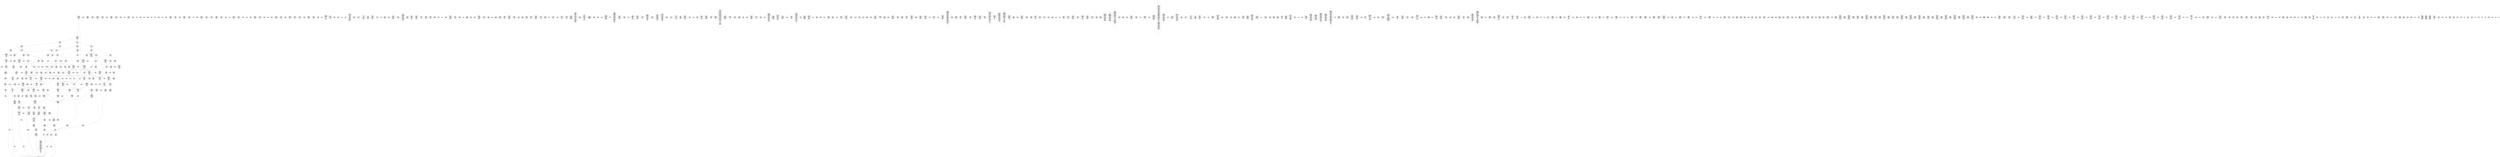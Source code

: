 /* Generated by GvGen v.1.0 (https://www.github.com/stricaud/gvgen) */

digraph G {
compound=true;
   node1 [label="[anywhere]"];
   node2 [label="# 0x0
PUSHX Data
PUSHX Data
MSTORE
PUSHX LogicData
CALLDATASIZE
LT
PUSHX Data
JUMPI
"];
   node3 [label="# 0xd
PUSHX Data
CALLDATALOAD
PUSHX BitData
SHR
PUSHX LogicData
GT
PUSHX Data
JUMPI
"];
   node4 [label="# 0x1e
PUSHX LogicData
GT
PUSHX Data
JUMPI
"];
   node5 [label="# 0x29
PUSHX LogicData
GT
PUSHX Data
JUMPI
"];
   node6 [label="# 0x34
PUSHX LogicData
EQ
PUSHX Data
JUMPI
"];
   node7 [label="# 0x3f
PUSHX LogicData
EQ
PUSHX Data
JUMPI
"];
   node8 [label="# 0x4a
PUSHX LogicData
EQ
PUSHX Data
JUMPI
"];
   node9 [label="# 0x55
PUSHX LogicData
EQ
PUSHX Data
JUMPI
"];
   node10 [label="# 0x60
PUSHX Data
JUMP
"];
   node11 [label="# 0x64
JUMPDEST
PUSHX LogicData
EQ
PUSHX Data
JUMPI
"];
   node12 [label="# 0x70
PUSHX LogicData
EQ
PUSHX Data
JUMPI
"];
   node13 [label="# 0x7b
PUSHX LogicData
EQ
PUSHX Data
JUMPI
"];
   node14 [label="# 0x86
PUSHX Data
JUMP
"];
   node15 [label="# 0x8a
JUMPDEST
PUSHX LogicData
EQ
PUSHX Data
JUMPI
"];
   node16 [label="# 0x96
PUSHX LogicData
EQ
PUSHX Data
JUMPI
"];
   node17 [label="# 0xa1
PUSHX LogicData
EQ
PUSHX Data
JUMPI
"];
   node18 [label="# 0xac
PUSHX LogicData
EQ
PUSHX Data
JUMPI
"];
   node19 [label="# 0xb7
PUSHX LogicData
EQ
PUSHX Data
JUMPI
"];
   node20 [label="# 0xc2
PUSHX LogicData
EQ
PUSHX Data
JUMPI
"];
   node21 [label="# 0xcd
PUSHX Data
JUMP
"];
   node22 [label="# 0xd1
JUMPDEST
PUSHX LogicData
GT
PUSHX Data
JUMPI
"];
   node23 [label="# 0xdd
PUSHX LogicData
GT
PUSHX Data
JUMPI
"];
   node24 [label="# 0xe8
PUSHX LogicData
EQ
PUSHX Data
JUMPI
"];
   node25 [label="# 0xf3
PUSHX LogicData
EQ
PUSHX Data
JUMPI
"];
   node26 [label="# 0xfe
PUSHX LogicData
EQ
PUSHX Data
JUMPI
"];
   node27 [label="# 0x109
PUSHX LogicData
EQ
PUSHX Data
JUMPI
"];
   node28 [label="# 0x114
PUSHX Data
JUMP
"];
   node29 [label="# 0x118
JUMPDEST
PUSHX LogicData
EQ
PUSHX Data
JUMPI
"];
   node30 [label="# 0x124
PUSHX LogicData
EQ
PUSHX Data
JUMPI
"];
   node31 [label="# 0x12f
PUSHX LogicData
EQ
PUSHX Data
JUMPI
"];
   node32 [label="# 0x13a
PUSHX Data
JUMP
"];
   node33 [label="# 0x13e
JUMPDEST
PUSHX LogicData
EQ
PUSHX Data
JUMPI
"];
   node34 [label="# 0x14a
PUSHX LogicData
EQ
PUSHX Data
JUMPI
"];
   node35 [label="# 0x155
PUSHX LogicData
EQ
PUSHX Data
JUMPI
"];
   node36 [label="# 0x160
PUSHX LogicData
EQ
PUSHX Data
JUMPI
"];
   node37 [label="# 0x16b
PUSHX LogicData
EQ
PUSHX Data
JUMPI
"];
   node38 [label="# 0x176
PUSHX LogicData
EQ
PUSHX Data
JUMPI
"];
   node39 [label="# 0x181
JUMPDEST
PUSHX Data
REVERT
"];
   node40 [label="# 0x186
JUMPDEST
CALLVALUE
ISZERO
PUSHX Data
JUMPI
"];
   node41 [label="# 0x18e
PUSHX Data
REVERT
"];
   node42 [label="# 0x192
JUMPDEST
PUSHX Data
PUSHX ArithData
CALLDATASIZE
SUB
ADD
PUSHX Data
PUSHX Data
JUMP
"];
   node43 [label="# 0x1a8
JUMPDEST
PUSHX Data
JUMP
"];
   node44 [label="# 0x1ad
JUMPDEST
PUSHX MemData
MLOAD
PUSHX Data
PUSHX Data
JUMP
"];
   node45 [label="# 0x1ba
JUMPDEST
PUSHX MemData
MLOAD
SUB
RETURN
"];
   node46 [label="# 0x1c3
JUMPDEST
CALLVALUE
ISZERO
PUSHX Data
JUMPI
"];
   node47 [label="# 0x1cb
PUSHX Data
REVERT
"];
   node48 [label="# 0x1cf
JUMPDEST
PUSHX Data
PUSHX Data
JUMP
"];
   node49 [label="# 0x1d8
JUMPDEST
PUSHX MemData
MLOAD
PUSHX Data
PUSHX Data
JUMP
"];
   node50 [label="# 0x1e5
JUMPDEST
PUSHX MemData
MLOAD
SUB
RETURN
"];
   node51 [label="# 0x1ee
JUMPDEST
CALLVALUE
ISZERO
PUSHX Data
JUMPI
"];
   node52 [label="# 0x1f6
PUSHX Data
REVERT
"];
   node53 [label="# 0x1fa
JUMPDEST
PUSHX Data
PUSHX ArithData
CALLDATASIZE
SUB
ADD
PUSHX Data
PUSHX Data
JUMP
"];
   node54 [label="# 0x210
JUMPDEST
PUSHX Data
JUMP
"];
   node55 [label="# 0x215
JUMPDEST
PUSHX MemData
MLOAD
PUSHX Data
PUSHX Data
JUMP
"];
   node56 [label="# 0x222
JUMPDEST
PUSHX MemData
MLOAD
SUB
RETURN
"];
   node57 [label="# 0x22b
JUMPDEST
CALLVALUE
ISZERO
PUSHX Data
JUMPI
"];
   node58 [label="# 0x233
PUSHX Data
REVERT
"];
   node59 [label="# 0x237
JUMPDEST
PUSHX Data
PUSHX ArithData
CALLDATASIZE
SUB
ADD
PUSHX Data
PUSHX Data
JUMP
"];
   node60 [label="# 0x24d
JUMPDEST
PUSHX Data
JUMP
"];
   node61 [label="# 0x252
JUMPDEST
STOP
"];
   node62 [label="# 0x254
JUMPDEST
CALLVALUE
ISZERO
PUSHX Data
JUMPI
"];
   node63 [label="# 0x25c
PUSHX Data
REVERT
"];
   node64 [label="# 0x260
JUMPDEST
PUSHX Data
PUSHX Data
JUMP
"];
   node65 [label="# 0x269
JUMPDEST
PUSHX MemData
MLOAD
PUSHX Data
PUSHX Data
JUMP
"];
   node66 [label="# 0x276
JUMPDEST
PUSHX MemData
MLOAD
SUB
RETURN
"];
   node67 [label="# 0x27f
JUMPDEST
CALLVALUE
ISZERO
PUSHX Data
JUMPI
"];
   node68 [label="# 0x287
PUSHX Data
REVERT
"];
   node69 [label="# 0x28b
JUMPDEST
PUSHX Data
PUSHX ArithData
CALLDATASIZE
SUB
ADD
PUSHX Data
PUSHX Data
JUMP
"];
   node70 [label="# 0x2a1
JUMPDEST
PUSHX Data
JUMP
"];
   node71 [label="# 0x2a6
JUMPDEST
STOP
"];
   node72 [label="# 0x2a8
JUMPDEST
CALLVALUE
ISZERO
PUSHX Data
JUMPI
"];
   node73 [label="# 0x2b0
PUSHX Data
REVERT
"];
   node74 [label="# 0x2b4
JUMPDEST
PUSHX Data
PUSHX ArithData
CALLDATASIZE
SUB
ADD
PUSHX Data
PUSHX Data
JUMP
"];
   node75 [label="# 0x2ca
JUMPDEST
PUSHX Data
JUMP
"];
   node76 [label="# 0x2cf
JUMPDEST
STOP
"];
   node77 [label="# 0x2d1
JUMPDEST
CALLVALUE
ISZERO
PUSHX Data
JUMPI
"];
   node78 [label="# 0x2d9
PUSHX Data
REVERT
"];
   node79 [label="# 0x2dd
JUMPDEST
PUSHX Data
PUSHX ArithData
CALLDATASIZE
SUB
ADD
PUSHX Data
PUSHX Data
JUMP
"];
   node80 [label="# 0x2f3
JUMPDEST
PUSHX Data
JUMP
"];
   node81 [label="# 0x2f8
JUMPDEST
STOP
"];
   node82 [label="# 0x2fa
JUMPDEST
PUSHX Data
PUSHX Data
JUMP
"];
   node83 [label="# 0x302
JUMPDEST
STOP
"];
   node84 [label="# 0x304
JUMPDEST
CALLVALUE
ISZERO
PUSHX Data
JUMPI
"];
   node85 [label="# 0x30c
PUSHX Data
REVERT
"];
   node86 [label="# 0x310
JUMPDEST
PUSHX Data
PUSHX ArithData
CALLDATASIZE
SUB
ADD
PUSHX Data
PUSHX Data
JUMP
"];
   node87 [label="# 0x326
JUMPDEST
PUSHX Data
JUMP
"];
   node88 [label="# 0x32b
JUMPDEST
STOP
"];
   node89 [label="# 0x32d
JUMPDEST
CALLVALUE
ISZERO
PUSHX Data
JUMPI
"];
   node90 [label="# 0x335
PUSHX Data
REVERT
"];
   node91 [label="# 0x339
JUMPDEST
PUSHX Data
PUSHX ArithData
CALLDATASIZE
SUB
ADD
PUSHX Data
PUSHX Data
JUMP
"];
   node92 [label="# 0x34f
JUMPDEST
PUSHX Data
JUMP
"];
   node93 [label="# 0x354
JUMPDEST
PUSHX MemData
MLOAD
PUSHX Data
PUSHX Data
JUMP
"];
   node94 [label="# 0x361
JUMPDEST
PUSHX MemData
MLOAD
SUB
RETURN
"];
   node95 [label="# 0x36a
JUMPDEST
CALLVALUE
ISZERO
PUSHX Data
JUMPI
"];
   node96 [label="# 0x372
PUSHX Data
REVERT
"];
   node97 [label="# 0x376
JUMPDEST
PUSHX Data
PUSHX ArithData
CALLDATASIZE
SUB
ADD
PUSHX Data
PUSHX Data
JUMP
"];
   node98 [label="# 0x38c
JUMPDEST
PUSHX Data
JUMP
"];
   node99 [label="# 0x391
JUMPDEST
PUSHX MemData
MLOAD
PUSHX Data
PUSHX Data
JUMP
"];
   node100 [label="# 0x39e
JUMPDEST
PUSHX MemData
MLOAD
SUB
RETURN
"];
   node101 [label="# 0x3a7
JUMPDEST
CALLVALUE
ISZERO
PUSHX Data
JUMPI
"];
   node102 [label="# 0x3af
PUSHX Data
REVERT
"];
   node103 [label="# 0x3b3
JUMPDEST
PUSHX Data
PUSHX Data
JUMP
"];
   node104 [label="# 0x3bc
JUMPDEST
STOP
"];
   node105 [label="# 0x3be
JUMPDEST
CALLVALUE
ISZERO
PUSHX Data
JUMPI
"];
   node106 [label="# 0x3c6
PUSHX Data
REVERT
"];
   node107 [label="# 0x3ca
JUMPDEST
PUSHX Data
PUSHX ArithData
CALLDATASIZE
SUB
ADD
PUSHX Data
PUSHX Data
JUMP
"];
   node108 [label="# 0x3e0
JUMPDEST
PUSHX Data
JUMP
"];
   node109 [label="# 0x3e5
JUMPDEST
PUSHX MemData
MLOAD
PUSHX Data
PUSHX Data
JUMP
"];
   node110 [label="# 0x3f2
JUMPDEST
PUSHX MemData
MLOAD
SUB
RETURN
"];
   node111 [label="# 0x3fb
JUMPDEST
CALLVALUE
ISZERO
PUSHX Data
JUMPI
"];
   node112 [label="# 0x403
PUSHX Data
REVERT
"];
   node113 [label="# 0x407
JUMPDEST
PUSHX Data
PUSHX Data
JUMP
"];
   node114 [label="# 0x410
JUMPDEST
PUSHX MemData
MLOAD
PUSHX Data
PUSHX Data
JUMP
"];
   node115 [label="# 0x41d
JUMPDEST
PUSHX MemData
MLOAD
SUB
RETURN
"];
   node116 [label="# 0x426
JUMPDEST
CALLVALUE
ISZERO
PUSHX Data
JUMPI
"];
   node117 [label="# 0x42e
PUSHX Data
REVERT
"];
   node118 [label="# 0x432
JUMPDEST
PUSHX Data
PUSHX Data
JUMP
"];
   node119 [label="# 0x43b
JUMPDEST
PUSHX MemData
MLOAD
PUSHX Data
PUSHX Data
JUMP
"];
   node120 [label="# 0x448
JUMPDEST
PUSHX MemData
MLOAD
SUB
RETURN
"];
   node121 [label="# 0x451
JUMPDEST
CALLVALUE
ISZERO
PUSHX Data
JUMPI
"];
   node122 [label="# 0x459
PUSHX Data
REVERT
"];
   node123 [label="# 0x45d
JUMPDEST
PUSHX Data
PUSHX ArithData
CALLDATASIZE
SUB
ADD
PUSHX Data
PUSHX Data
JUMP
"];
   node124 [label="# 0x473
JUMPDEST
PUSHX Data
JUMP
"];
   node125 [label="# 0x478
JUMPDEST
STOP
"];
   node126 [label="# 0x47a
JUMPDEST
CALLVALUE
ISZERO
PUSHX Data
JUMPI
"];
   node127 [label="# 0x482
PUSHX Data
REVERT
"];
   node128 [label="# 0x486
JUMPDEST
PUSHX Data
PUSHX Data
JUMP
"];
   node129 [label="# 0x48f
JUMPDEST
PUSHX MemData
MLOAD
PUSHX Data
PUSHX Data
JUMP
"];
   node130 [label="# 0x49c
JUMPDEST
PUSHX MemData
MLOAD
SUB
RETURN
"];
   node131 [label="# 0x4a5
JUMPDEST
CALLVALUE
ISZERO
PUSHX Data
JUMPI
"];
   node132 [label="# 0x4ad
PUSHX Data
REVERT
"];
   node133 [label="# 0x4b1
JUMPDEST
PUSHX Data
PUSHX ArithData
CALLDATASIZE
SUB
ADD
PUSHX Data
PUSHX Data
JUMP
"];
   node134 [label="# 0x4c7
JUMPDEST
PUSHX Data
JUMP
"];
   node135 [label="# 0x4cc
JUMPDEST
STOP
"];
   node136 [label="# 0x4ce
JUMPDEST
CALLVALUE
ISZERO
PUSHX Data
JUMPI
"];
   node137 [label="# 0x4d6
PUSHX Data
REVERT
"];
   node138 [label="# 0x4da
JUMPDEST
PUSHX Data
PUSHX ArithData
CALLDATASIZE
SUB
ADD
PUSHX Data
PUSHX Data
JUMP
"];
   node139 [label="# 0x4f0
JUMPDEST
PUSHX Data
JUMP
"];
   node140 [label="# 0x4f5
JUMPDEST
PUSHX MemData
MLOAD
PUSHX Data
PUSHX Data
JUMP
"];
   node141 [label="# 0x502
JUMPDEST
PUSHX MemData
MLOAD
SUB
RETURN
"];
   node142 [label="# 0x50b
JUMPDEST
PUSHX Data
PUSHX ArithData
CALLDATASIZE
SUB
ADD
PUSHX Data
PUSHX Data
JUMP
"];
   node143 [label="# 0x520
JUMPDEST
PUSHX Data
JUMP
"];
   node144 [label="# 0x525
JUMPDEST
STOP
"];
   node145 [label="# 0x527
JUMPDEST
CALLVALUE
ISZERO
PUSHX Data
JUMPI
"];
   node146 [label="# 0x52f
PUSHX Data
REVERT
"];
   node147 [label="# 0x533
JUMPDEST
PUSHX Data
PUSHX ArithData
CALLDATASIZE
SUB
ADD
PUSHX Data
PUSHX Data
JUMP
"];
   node148 [label="# 0x549
JUMPDEST
PUSHX Data
JUMP
"];
   node149 [label="# 0x54e
JUMPDEST
PUSHX MemData
MLOAD
PUSHX Data
PUSHX Data
JUMP
"];
   node150 [label="# 0x55b
JUMPDEST
PUSHX MemData
MLOAD
SUB
RETURN
"];
   node151 [label="# 0x564
JUMPDEST
CALLVALUE
ISZERO
PUSHX Data
JUMPI
"];
   node152 [label="# 0x56c
PUSHX Data
REVERT
"];
   node153 [label="# 0x570
JUMPDEST
PUSHX Data
PUSHX ArithData
CALLDATASIZE
SUB
ADD
PUSHX Data
PUSHX Data
JUMP
"];
   node154 [label="# 0x586
JUMPDEST
PUSHX Data
JUMP
"];
   node155 [label="# 0x58b
JUMPDEST
PUSHX MemData
MLOAD
PUSHX Data
PUSHX Data
JUMP
"];
   node156 [label="# 0x598
JUMPDEST
PUSHX MemData
MLOAD
SUB
RETURN
"];
   node157 [label="# 0x5a1
JUMPDEST
CALLVALUE
ISZERO
PUSHX Data
JUMPI
"];
   node158 [label="# 0x5a9
PUSHX Data
REVERT
"];
   node159 [label="# 0x5ad
JUMPDEST
PUSHX Data
PUSHX Data
JUMP
"];
   node160 [label="# 0x5b6
JUMPDEST
PUSHX MemData
MLOAD
PUSHX Data
PUSHX Data
JUMP
"];
   node161 [label="# 0x5c3
JUMPDEST
PUSHX MemData
MLOAD
SUB
RETURN
"];
   node162 [label="# 0x5cc
JUMPDEST
CALLVALUE
ISZERO
PUSHX Data
JUMPI
"];
   node163 [label="# 0x5d4
PUSHX Data
REVERT
"];
   node164 [label="# 0x5d8
JUMPDEST
PUSHX Data
PUSHX ArithData
CALLDATASIZE
SUB
ADD
PUSHX Data
PUSHX Data
JUMP
"];
   node165 [label="# 0x5ee
JUMPDEST
PUSHX Data
JUMP
"];
   node166 [label="# 0x5f3
JUMPDEST
PUSHX MemData
MLOAD
PUSHX Data
PUSHX Data
JUMP
"];
   node167 [label="# 0x600
JUMPDEST
PUSHX MemData
MLOAD
SUB
RETURN
"];
   node168 [label="# 0x609
JUMPDEST
CALLVALUE
ISZERO
PUSHX Data
JUMPI
"];
   node169 [label="# 0x611
PUSHX Data
REVERT
"];
   node170 [label="# 0x615
JUMPDEST
PUSHX Data
PUSHX ArithData
CALLDATASIZE
SUB
ADD
PUSHX Data
PUSHX Data
JUMP
"];
   node171 [label="# 0x62b
JUMPDEST
PUSHX Data
JUMP
"];
   node172 [label="# 0x630
JUMPDEST
STOP
"];
   node173 [label="# 0x632
JUMPDEST
PUSHX Data
PUSHX BitData
PUSHX BitData
NOT
AND
PUSHX BitData
NOT
AND
EQ
PUSHX Data
JUMPI
"];
   node174 [label="# 0x69b
PUSHX BitData
PUSHX BitData
NOT
AND
PUSHX BitData
NOT
AND
EQ
"];
   node175 [label="# 0x6fd
JUMPDEST
PUSHX Data
JUMPI
"];
   node176 [label="# 0x703
PUSHX Data
PUSHX Data
JUMP
"];
   node177 [label="# 0x70c
JUMPDEST
"];
   node178 [label="# 0x70d
JUMPDEST
JUMP
"];
   node179 [label="# 0x714
JUMPDEST
PUSHX Data
PUSHX StorData
SLOAD
PUSHX Data
PUSHX Data
JUMP
"];
   node180 [label="# 0x723
JUMPDEST
PUSHX ArithData
ADD
PUSHX ArithData
DIV
MUL
PUSHX ArithData
ADD
PUSHX MemData
MLOAD
ADD
PUSHX Data
MSTORE
MSTORE
PUSHX ArithData
ADD
SLOAD
PUSHX Data
PUSHX Data
JUMP
"];
   node181 [label="# 0x74f
JUMPDEST
ISZERO
PUSHX Data
JUMPI
"];
   node182 [label="# 0x756
PUSHX LogicData
LT
PUSHX Data
JUMPI
"];
   node183 [label="# 0x75e
PUSHX ArithData
SLOAD
DIV
MUL
MSTORE
PUSHX ArithData
ADD
PUSHX Data
JUMP
"];
   node184 [label="# 0x771
JUMPDEST
ADD
PUSHX Data
MSTORE
PUSHX Data
PUSHX Data
SHA3
"];
   node185 [label="# 0x77f
JUMPDEST
SLOAD
MSTORE
PUSHX ArithData
ADD
PUSHX ArithData
ADD
GT
PUSHX Data
JUMPI
"];
   node186 [label="# 0x793
SUB
PUSHX BitData
AND
ADD
"];
   node187 [label="# 0x79c
JUMPDEST
JUMP
"];
   node188 [label="# 0x7a6
JUMPDEST
PUSHX Data
PUSHX Data
PUSHX Data
JUMP
"];
   node189 [label="# 0x7b1
JUMPDEST
PUSHX Data
JUMPI
"];
   node190 [label="# 0x7b6
PUSHX MemData
MLOAD
PUSHX Data
MSTORE
PUSHX ArithData
ADD
PUSHX Data
PUSHX Data
JUMP
"];
   node191 [label="# 0x7e7
JUMPDEST
PUSHX MemData
MLOAD
SUB
REVERT
"];
   node192 [label="# 0x7f0
JUMPDEST
PUSHX Data
PUSHX ArithData
MSTORE
PUSHX ArithData
ADD
MSTORE
PUSHX ArithData
ADD
PUSHX Data
SHA3
PUSHX ArithData
SLOAD
PUSHX ArithData
EXP
DIV
PUSHX BitData
AND
JUMP
"];
   node193 [label="# 0x82b
JUMPDEST
PUSHX Data
PUSHX Data
PUSHX Data
JUMP
"];
   node194 [label="# 0x836
JUMPDEST
PUSHX BitData
AND
PUSHX BitData
AND
EQ
ISZERO
PUSHX Data
JUMPI
"];
   node195 [label="# 0x86d
PUSHX MemData
MLOAD
PUSHX Data
MSTORE
PUSHX ArithData
ADD
PUSHX Data
PUSHX Data
JUMP
"];
   node196 [label="# 0x89e
JUMPDEST
PUSHX MemData
MLOAD
SUB
REVERT
"];
   node197 [label="# 0x8a7
JUMPDEST
PUSHX BitData
AND
PUSHX Data
PUSHX Data
JUMP
"];
   node198 [label="# 0x8c6
JUMPDEST
PUSHX BitData
AND
EQ
PUSHX Data
JUMPI
"];
   node199 [label="# 0x8e3
PUSHX Data
PUSHX Data
PUSHX Data
JUMP
"];
   node200 [label="# 0x8ef
JUMPDEST
PUSHX Data
JUMP
"];
   node201 [label="# 0x8f4
JUMPDEST
"];
   node202 [label="# 0x8f5
JUMPDEST
PUSHX Data
JUMPI
"];
   node203 [label="# 0x8fa
PUSHX MemData
MLOAD
PUSHX Data
MSTORE
PUSHX ArithData
ADD
PUSHX Data
PUSHX Data
JUMP
"];
   node204 [label="# 0x92b
JUMPDEST
PUSHX MemData
MLOAD
SUB
REVERT
"];
   node205 [label="# 0x934
JUMPDEST
PUSHX Data
PUSHX Data
JUMP
"];
   node206 [label="# 0x93e
JUMPDEST
JUMP
"];
   node207 [label="# 0x943
JUMPDEST
PUSHX Data
PUSHX StorData
SLOAD
JUMP
"];
   node208 [label="# 0x950
JUMPDEST
PUSHX Data
PUSHX Data
PUSHX Data
JUMP
"];
   node209 [label="# 0x95b
JUMPDEST
PUSHX Data
JUMP
"];
   node210 [label="# 0x961
JUMPDEST
PUSHX Data
JUMPI
"];
   node211 [label="# 0x966
PUSHX MemData
MLOAD
PUSHX Data
MSTORE
PUSHX ArithData
ADD
PUSHX Data
PUSHX Data
JUMP
"];
   node212 [label="# 0x997
JUMPDEST
PUSHX MemData
MLOAD
SUB
REVERT
"];
   node213 [label="# 0x9a0
JUMPDEST
PUSHX Data
PUSHX Data
JUMP
"];
   node214 [label="# 0x9ab
JUMPDEST
JUMP
"];
   node215 [label="# 0x9b0
JUMPDEST
PUSHX Data
PUSHX Data
JUMP
"];
   node216 [label="# 0x9b8
JUMPDEST
PUSHX BitData
AND
PUSHX Data
PUSHX Data
JUMP
"];
   node217 [label="# 0x9d6
JUMPDEST
PUSHX BitData
AND
EQ
PUSHX Data
JUMPI
"];
   node218 [label="# 0x9f2
PUSHX MemData
MLOAD
PUSHX Data
MSTORE
PUSHX ArithData
ADD
PUSHX Data
PUSHX Data
JUMP
"];
   node219 [label="# 0xa23
JUMPDEST
PUSHX MemData
MLOAD
SUB
REVERT
"];
   node220 [label="# 0xa2c
JUMPDEST
PUSHX Data
SSTORE
JUMP
"];
   node221 [label="# 0xa36
JUMPDEST
PUSHX Data
PUSHX Data
JUMP
"];
   node222 [label="# 0xa3e
JUMPDEST
PUSHX BitData
AND
PUSHX Data
PUSHX Data
JUMP
"];
   node223 [label="# 0xa5c
JUMPDEST
PUSHX BitData
AND
EQ
PUSHX Data
JUMPI
"];
   node224 [label="# 0xa78
PUSHX MemData
MLOAD
PUSHX Data
MSTORE
PUSHX ArithData
ADD
PUSHX Data
PUSHX Data
JUMP
"];
   node225 [label="# 0xaa9
JUMPDEST
PUSHX MemData
MLOAD
SUB
REVERT
"];
   node226 [label="# 0xab2
JUMPDEST
PUSHX Data
PUSHX Data
PUSHX Data
JUMP
"];
   node227 [label="# 0xac3
JUMPDEST
JUMP
"];
   node228 [label="# 0xac8
JUMPDEST
PUSHX Data
PUSHX Data
JUMP
"];
   node229 [label="# 0xad0
JUMPDEST
PUSHX BitData
AND
PUSHX Data
PUSHX Data
JUMP
"];
   node230 [label="# 0xaee
JUMPDEST
PUSHX BitData
AND
EQ
PUSHX Data
JUMPI
"];
   node231 [label="# 0xb0a
PUSHX MemData
MLOAD
PUSHX Data
MSTORE
PUSHX ArithData
ADD
PUSHX Data
PUSHX Data
JUMP
"];
   node232 [label="# 0xb3b
JUMPDEST
PUSHX MemData
MLOAD
SUB
REVERT
"];
   node233 [label="# 0xb44
JUMPDEST
PUSHX LogicData
SELFBALANCE
GT
PUSHX Data
JUMPI
"];
   node234 [label="# 0xb54
PUSHX Data
REVERT
"];
   node235 [label="# 0xb58
JUMPDEST
PUSHX Data
PUSHX Data
SELFBALANCE
PUSHX Data
PUSHX Data
JUMP
"];
   node236 [label="# 0xb6e
JUMPDEST
PUSHX Data
"];
   node237 [label="# 0xb73
JUMPDEST
PUSHX StorData
SLOAD
LT
ISZERO
PUSHX Data
JUMPI
"];
   node238 [label="# 0xb81
PUSHX Data
PUSHX StorData
SLOAD
LT
PUSHX Data
JUMPI
"];
   node239 [label="# 0xb8e
PUSHX Data
PUSHX Data
MSTORE
PUSHX Data
PUSHX Data
MSTORE
PUSHX Data
PUSHX Data
REVERT
"];
   node240 [label="# 0xbbc
JUMPDEST
PUSHX Data
MSTORE
PUSHX Data
PUSHX Data
SHA3
PUSHX ArithData
MUL
ADD
PUSHX ArithData
ADD
PUSHX ArithData
SLOAD
PUSHX ArithData
EXP
DIV
PUSHX BitData
AND
PUSHX BitData
AND
PUSHX Data
PUSHX Data
PUSHX ArithData
ADD
SLOAD
PUSHX Data
PUSHX Data
JUMP
"];
   node241 [label="# 0xc1c
JUMPDEST
PUSHX Data
PUSHX Data
JUMP
"];
   node242 [label="# 0xc26
JUMPDEST
ISZERO
MUL
PUSHX MemData
MLOAD
PUSHX Data
PUSHX MemData
MLOAD
SUB
CALL
ISZERO
ISZERO
PUSHX Data
JUMPI
"];
   node243 [label="# 0xc48
RETURNDATASIZE
PUSHX Data
RETURNDATACOPY
RETURNDATASIZE
PUSHX Data
REVERT
"];
   node244 [label="# 0xc51
JUMPDEST
PUSHX Data
PUSHX Data
JUMP
"];
   node245 [label="# 0xc5e
JUMPDEST
PUSHX Data
JUMP
"];
   node246 [label="# 0xc66
JUMPDEST
JUMP
"];
   node247 [label="# 0xc6a
JUMPDEST
PUSHX Data
PUSHX MemData
MLOAD
PUSHX ArithData
ADD
PUSHX Data
MSTORE
PUSHX Data
MSTORE
PUSHX Data
JUMP
"];
   node248 [label="# 0xc85
JUMPDEST
JUMP
"];
   node249 [label="# 0xc8a
JUMPDEST
PUSHX Data
PUSHX Data
PUSHX ArithData
MSTORE
PUSHX ArithData
ADD
MSTORE
PUSHX ArithData
ADD
PUSHX Data
SHA3
PUSHX ArithData
SLOAD
PUSHX ArithData
EXP
DIV
PUSHX BitData
AND
PUSHX BitData
PUSHX BitData
AND
PUSHX BitData
AND
EQ
ISZERO
PUSHX Data
JUMPI
"];
   node250 [label="# 0xcf9
PUSHX MemData
MLOAD
PUSHX Data
MSTORE
PUSHX ArithData
ADD
PUSHX Data
PUSHX Data
JUMP
"];
   node251 [label="# 0xd2a
JUMPDEST
PUSHX MemData
MLOAD
SUB
REVERT
"];
   node252 [label="# 0xd33
JUMPDEST
JUMP
"];
   node253 [label="# 0xd3c
JUMPDEST
PUSHX BitData
PUSHX BitData
AND
PUSHX BitData
AND
EQ
ISZERO
PUSHX Data
JUMPI
"];
   node254 [label="# 0xd73
PUSHX MemData
MLOAD
PUSHX Data
MSTORE
PUSHX ArithData
ADD
PUSHX Data
PUSHX Data
JUMP
"];
   node255 [label="# 0xda4
JUMPDEST
PUSHX MemData
MLOAD
SUB
REVERT
"];
   node256 [label="# 0xdad
JUMPDEST
PUSHX Data
PUSHX ArithData
PUSHX BitData
AND
PUSHX BitData
AND
MSTORE
PUSHX ArithData
ADD
MSTORE
PUSHX ArithData
ADD
PUSHX Data
SHA3
SLOAD
JUMP
"];
   node257 [label="# 0xdf4
JUMPDEST
PUSHX Data
PUSHX Data
JUMP
"];
   node258 [label="# 0xdfc
JUMPDEST
PUSHX BitData
AND
PUSHX Data
PUSHX Data
JUMP
"];
   node259 [label="# 0xe1a
JUMPDEST
PUSHX BitData
AND
EQ
PUSHX Data
JUMPI
"];
   node260 [label="# 0xe36
PUSHX MemData
MLOAD
PUSHX Data
MSTORE
PUSHX ArithData
ADD
PUSHX Data
PUSHX Data
JUMP
"];
   node261 [label="# 0xe67
JUMPDEST
PUSHX MemData
MLOAD
SUB
REVERT
"];
   node262 [label="# 0xe70
JUMPDEST
PUSHX BitData
PUSHX BitData
AND
PUSHX Data
SLOAD
PUSHX ArithData
EXP
DIV
PUSHX BitData
AND
PUSHX BitData
AND
PUSHX Data
PUSHX MemData
MLOAD
PUSHX MemData
MLOAD
SUB
LOGX
PUSHX Data
PUSHX ArithData
PUSHX ArithData
EXP
SLOAD
PUSHX ArithData
MUL
NOT
AND
PUSHX BitData
AND
MUL
OR
SSTORE
JUMP
"];
   node263 [label="# 0xf2e
JUMPDEST
PUSHX Data
PUSHX Data
MSTORE
PUSHX Data
MSTORE
PUSHX Data
PUSHX Data
SHA3
PUSHX ArithData
SLOAD
PUSHX ArithData
EXP
DIV
PUSHX BitData
AND
JUMP
"];
   node264 [label="# 0xf61
JUMPDEST
PUSHX StorData
PUSHX ArithData
SLOAD
PUSHX ArithData
EXP
DIV
PUSHX BitData
AND
JUMP
"];
   node265 [label="# 0xf8a
JUMPDEST
PUSHX Data
PUSHX StorData
SLOAD
PUSHX Data
PUSHX Data
JUMP
"];
   node266 [label="# 0xf99
JUMPDEST
PUSHX ArithData
ADD
PUSHX ArithData
DIV
MUL
PUSHX ArithData
ADD
PUSHX MemData
MLOAD
ADD
PUSHX Data
MSTORE
MSTORE
PUSHX ArithData
ADD
SLOAD
PUSHX Data
PUSHX Data
JUMP
"];
   node267 [label="# 0xfc5
JUMPDEST
ISZERO
PUSHX Data
JUMPI
"];
   node268 [label="# 0xfcc
PUSHX LogicData
LT
PUSHX Data
JUMPI
"];
   node269 [label="# 0xfd4
PUSHX ArithData
SLOAD
DIV
MUL
MSTORE
PUSHX ArithData
ADD
PUSHX Data
JUMP
"];
   node270 [label="# 0xfe7
JUMPDEST
ADD
PUSHX Data
MSTORE
PUSHX Data
PUSHX Data
SHA3
"];
   node271 [label="# 0xff5
JUMPDEST
SLOAD
MSTORE
PUSHX ArithData
ADD
PUSHX ArithData
ADD
GT
PUSHX Data
JUMPI
"];
   node272 [label="# 0x1009
SUB
PUSHX BitData
AND
ADD
"];
   node273 [label="# 0x1012
JUMPDEST
JUMP
"];
   node274 [label="# 0x101c
JUMPDEST
PUSHX Data
PUSHX Data
JUMP
"];
   node275 [label="# 0x1024
JUMPDEST
PUSHX BitData
AND
PUSHX BitData
AND
EQ
ISZERO
PUSHX Data
JUMPI
"];
   node276 [label="# 0x1058
PUSHX MemData
MLOAD
PUSHX Data
MSTORE
PUSHX ArithData
ADD
PUSHX Data
PUSHX Data
JUMP
"];
   node277 [label="# 0x1089
JUMPDEST
PUSHX MemData
MLOAD
SUB
REVERT
"];
   node278 [label="# 0x1092
JUMPDEST
PUSHX Data
PUSHX Data
PUSHX Data
PUSHX Data
JUMP
"];
   node279 [label="# 0x109f
JUMPDEST
PUSHX BitData
AND
PUSHX BitData
AND
MSTORE
PUSHX ArithData
ADD
MSTORE
PUSHX ArithData
ADD
PUSHX Data
SHA3
PUSHX ArithData
PUSHX BitData
AND
PUSHX BitData
AND
MSTORE
PUSHX ArithData
ADD
MSTORE
PUSHX ArithData
ADD
PUSHX Data
SHA3
PUSHX ArithData
PUSHX ArithData
EXP
SLOAD
PUSHX ArithData
MUL
NOT
AND
ISZERO
ISZERO
MUL
OR
SSTORE
PUSHX BitData
AND
PUSHX Data
PUSHX Data
JUMP
"];
   node280 [label="# 0x114c
JUMPDEST
PUSHX BitData
AND
PUSHX Data
PUSHX MemData
MLOAD
PUSHX Data
PUSHX Data
JUMP
"];
   node281 [label="# 0x1191
JUMPDEST
PUSHX MemData
MLOAD
SUB
LOGX
JUMP
"];
   node282 [label="# 0x119d
JUMPDEST
PUSHX Data
PUSHX Data
PUSHX Data
JUMP
"];
   node283 [label="# 0x11a7
JUMPDEST
PUSHX BitData
AND
PUSHX Data
PUSHX Data
JUMP
"];
   node284 [label="# 0x11c5
JUMPDEST
PUSHX BitData
AND
EQ
PUSHX Data
JUMPI
"];
   node285 [label="# 0x11e1
PUSHX MemData
MLOAD
PUSHX Data
MSTORE
PUSHX ArithData
ADD
PUSHX Data
PUSHX Data
JUMP
"];
   node286 [label="# 0x1212
JUMPDEST
PUSHX MemData
MLOAD
SUB
REVERT
"];
   node287 [label="# 0x121b
JUMPDEST
SELFBALANCE
JUMP
"];
   node288 [label="# 0x1221
JUMPDEST
PUSHX Data
PUSHX Data
PUSHX Data
JUMP
"];
   node289 [label="# 0x122c
JUMPDEST
PUSHX Data
JUMP
"];
   node290 [label="# 0x1232
JUMPDEST
PUSHX Data
JUMPI
"];
   node291 [label="# 0x1237
PUSHX MemData
MLOAD
PUSHX Data
MSTORE
PUSHX ArithData
ADD
PUSHX Data
PUSHX Data
JUMP
"];
   node292 [label="# 0x1268
JUMPDEST
PUSHX MemData
MLOAD
SUB
REVERT
"];
   node293 [label="# 0x1271
JUMPDEST
PUSHX Data
PUSHX Data
JUMP
"];
   node294 [label="# 0x127d
JUMPDEST
JUMP
"];
   node295 [label="# 0x1283
JUMPDEST
PUSHX Data
PUSHX Data
PUSHX Data
PUSHX ArithData
PUSHX BitData
AND
PUSHX BitData
AND
MSTORE
PUSHX ArithData
ADD
MSTORE
PUSHX ArithData
ADD
PUSHX Data
SHA3
SLOAD
PUSHX LogicData
GT
ISZERO
PUSHX Data
JUMPI
"];
   node296 [label="# 0x12d8
PUSHX Data
PUSHX Data
MSTORE
PUSHX Data
PUSHX Data
MSTORE
PUSHX Data
PUSHX Data
REVERT
"];
   node297 [label="# 0x1306
JUMPDEST
PUSHX MemData
MLOAD
MSTORE
PUSHX ArithData
MUL
PUSHX ArithData
ADD
ADD
PUSHX Data
MSTORE
ISZERO
PUSHX Data
JUMPI
"];
   node298 [label="# 0x1320
PUSHX ArithData
ADD
PUSHX ArithData
MUL
CALLDATASIZE
CALLDATACOPY
ADD
"];
   node299 [label="# 0x1334
JUMPDEST
PUSHX Data
"];
   node300 [label="# 0x133b
JUMPDEST
PUSHX StorData
SLOAD
LT
ISZERO
PUSHX Data
JUMPI
"];
   node301 [label="# 0x1349
PUSHX BitData
AND
PUSHX Data
PUSHX ArithData
MSTORE
PUSHX ArithData
ADD
MSTORE
PUSHX ArithData
ADD
PUSHX Data
SHA3
PUSHX ArithData
SLOAD
PUSHX ArithData
EXP
DIV
PUSHX BitData
AND
PUSHX BitData
AND
EQ
ISZERO
PUSHX Data
JUMPI
"];
   node302 [label="# 0x13b0
MLOAD
LT
PUSHX Data
JUMPI
"];
   node303 [label="# 0x13bb
PUSHX Data
PUSHX Data
MSTORE
PUSHX Data
PUSHX Data
MSTORE
PUSHX Data
PUSHX Data
REVERT
"];
   node304 [label="# 0x13e9
JUMPDEST
PUSHX ArithData
MUL
PUSHX ArithData
ADD
ADD
MSTORE
PUSHX Data
PUSHX Data
JUMP
"];
   node305 [label="# 0x1400
JUMPDEST
"];
   node306 [label="# 0x1404
JUMPDEST
PUSHX Data
PUSHX Data
JUMP
"];
   node307 [label="# 0x140f
JUMPDEST
PUSHX Data
JUMP
"];
   node308 [label="# 0x1417
JUMPDEST
JUMP
"];
   node309 [label="# 0x1422
JUMPDEST
PUSHX StorData
SLOAD
PUSHX Data
PUSHX Data
JUMP
"];
   node310 [label="# 0x1431
JUMPDEST
CALLVALUE
EQ
PUSHX Data
JUMPI
"];
   node311 [label="# 0x1438
PUSHX Data
REVERT
"];
   node312 [label="# 0x143c
JUMPDEST
PUSHX LogicData
GT
ISZERO
PUSHX Data
JUMPI
"];
   node313 [label="# 0x1446
PUSHX MemData
MLOAD
PUSHX Data
MSTORE
PUSHX ArithData
ADD
PUSHX Data
PUSHX Data
JUMP
"];
   node314 [label="# 0x1477
JUMPDEST
PUSHX MemData
MLOAD
SUB
REVERT
"];
   node315 [label="# 0x1480
JUMPDEST
PUSHX Data
"];
   node316 [label="# 0x1483
JUMPDEST
LT
ISZERO
PUSHX Data
JUMPI
"];
   node317 [label="# 0x148c
PUSHX Data
PUSHX Data
JUMP
"];
   node318 [label="# 0x1493
JUMPDEST
PUSHX Data
PUSHX Data
JUMP
"];
   node319 [label="# 0x149e
JUMPDEST
PUSHX Data
JUMP
"];
   node320 [label="# 0x14a6
JUMPDEST
PUSHX Data
CALLER
PUSHX MemData
MLOAD
PUSHX Data
PUSHX Data
JUMP
"];
   node321 [label="# 0x14d5
JUMPDEST
PUSHX MemData
MLOAD
SUB
LOGX
JUMP
"];
   node322 [label="# 0x14e2
JUMPDEST
PUSHX Data
PUSHX Data
PUSHX Data
JUMP
"];
   node323 [label="# 0x14ed
JUMPDEST
PUSHX Data
JUMPI
"];
   node324 [label="# 0x14f2
PUSHX MemData
MLOAD
PUSHX Data
MSTORE
PUSHX ArithData
ADD
PUSHX Data
PUSHX Data
JUMP
"];
   node325 [label="# 0x1523
JUMPDEST
PUSHX MemData
MLOAD
SUB
REVERT
"];
   node326 [label="# 0x152c
JUMPDEST
PUSHX Data
PUSHX Data
PUSHX Data
JUMP
"];
   node327 [label="# 0x1536
JUMPDEST
PUSHX LogicData
MLOAD
GT
PUSHX Data
JUMPI
"];
   node328 [label="# 0x1542
PUSHX MemData
MLOAD
PUSHX ArithData
ADD
PUSHX Data
MSTORE
PUSHX Data
MSTORE
PUSHX Data
JUMP
"];
   node329 [label="# 0x1556
JUMPDEST
PUSHX Data
PUSHX Data
JUMP
"];
   node330 [label="# 0x1560
JUMPDEST
PUSHX MemData
MLOAD
PUSHX ArithData
ADD
PUSHX Data
PUSHX Data
JUMP
"];
   node331 [label="# 0x1571
JUMPDEST
PUSHX MemData
MLOAD
PUSHX ArithData
SUB
SUB
MSTORE
PUSHX Data
MSTORE
"];
   node332 [label="# 0x1581
JUMPDEST
JUMP
"];
   node333 [label="# 0x1589
JUMPDEST
PUSHX StorData
SLOAD
LT
PUSHX Data
JUMPI
"];
   node334 [label="# 0x1595
PUSHX Data
REVERT
"];
   node335 [label="# 0x1599
JUMPDEST
PUSHX Data
MSTORE
PUSHX Data
PUSHX Data
SHA3
ADD
PUSHX Data
PUSHX ArithData
ADD
SLOAD
JUMP
"];
   node336 [label="# 0x15b3
JUMPDEST
PUSHX Data
PUSHX StorData
SLOAD
JUMP
"];
   node337 [label="# 0x15bd
JUMPDEST
PUSHX Data
PUSHX Data
PUSHX ArithData
PUSHX BitData
AND
PUSHX BitData
AND
MSTORE
PUSHX ArithData
ADD
MSTORE
PUSHX ArithData
ADD
PUSHX Data
SHA3
PUSHX ArithData
PUSHX BitData
AND
PUSHX BitData
AND
MSTORE
PUSHX ArithData
ADD
MSTORE
PUSHX ArithData
ADD
PUSHX Data
SHA3
PUSHX ArithData
SLOAD
PUSHX ArithData
EXP
DIV
PUSHX BitData
AND
JUMP
"];
   node338 [label="# 0x1651
JUMPDEST
PUSHX Data
PUSHX Data
JUMP
"];
   node339 [label="# 0x1659
JUMPDEST
PUSHX BitData
AND
PUSHX Data
PUSHX Data
JUMP
"];
   node340 [label="# 0x1677
JUMPDEST
PUSHX BitData
AND
EQ
PUSHX Data
JUMPI
"];
   node341 [label="# 0x1693
PUSHX MemData
MLOAD
PUSHX Data
MSTORE
PUSHX ArithData
ADD
PUSHX Data
PUSHX Data
JUMP
"];
   node342 [label="# 0x16c4
JUMPDEST
PUSHX MemData
MLOAD
SUB
REVERT
"];
   node343 [label="# 0x16cd
JUMPDEST
PUSHX BitData
PUSHX BitData
AND
PUSHX BitData
AND
EQ
ISZERO
PUSHX Data
JUMPI
"];
   node344 [label="# 0x1703
PUSHX MemData
MLOAD
PUSHX Data
MSTORE
PUSHX ArithData
ADD
PUSHX Data
PUSHX Data
JUMP
"];
   node345 [label="# 0x1734
JUMPDEST
PUSHX MemData
MLOAD
SUB
REVERT
"];
   node346 [label="# 0x173d
JUMPDEST
PUSHX BitData
AND
PUSHX Data
SLOAD
PUSHX ArithData
EXP
DIV
PUSHX BitData
AND
PUSHX BitData
AND
PUSHX Data
PUSHX MemData
MLOAD
PUSHX MemData
MLOAD
SUB
LOGX
PUSHX Data
PUSHX ArithData
EXP
SLOAD
PUSHX ArithData
MUL
NOT
AND
PUSHX BitData
AND
MUL
OR
SSTORE
JUMP
"];
   node347 [label="# 0x17fa
JUMPDEST
PUSHX Data
PUSHX BitData
PUSHX BitData
NOT
AND
PUSHX BitData
NOT
AND
EQ
JUMP
"];
   node348 [label="# 0x1864
JUMPDEST
PUSHX BitData
PUSHX BitData
AND
PUSHX Data
PUSHX ArithData
MSTORE
PUSHX ArithData
ADD
MSTORE
PUSHX ArithData
ADD
PUSHX Data
SHA3
PUSHX ArithData
SLOAD
PUSHX ArithData
EXP
DIV
PUSHX BitData
AND
PUSHX BitData
AND
EQ
ISZERO
JUMP
"];
   node349 [label="# 0x18d0
JUMPDEST
PUSHX Data
CALLER
JUMP
"];
   node350 [label="# 0x18d8
JUMPDEST
PUSHX Data
PUSHX ArithData
MSTORE
PUSHX ArithData
ADD
MSTORE
PUSHX ArithData
ADD
PUSHX Data
SHA3
PUSHX ArithData
PUSHX ArithData
EXP
SLOAD
PUSHX ArithData
MUL
NOT
AND
PUSHX BitData
AND
MUL
OR
SSTORE
PUSHX BitData
AND
PUSHX Data
PUSHX Data
JUMP
"];
   node351 [label="# 0x194b
JUMPDEST
PUSHX BitData
AND
PUSHX Data
PUSHX MemData
MLOAD
PUSHX MemData
MLOAD
SUB
LOGX
JUMP
"];
   node352 [label="# 0x1991
JUMPDEST
PUSHX Data
PUSHX Data
PUSHX Data
JUMP
"];
   node353 [label="# 0x199c
JUMPDEST
PUSHX Data
JUMPI
"];
   node354 [label="# 0x19a1
PUSHX MemData
MLOAD
PUSHX Data
MSTORE
PUSHX ArithData
ADD
PUSHX Data
PUSHX Data
JUMP
"];
   node355 [label="# 0x19d2
JUMPDEST
PUSHX MemData
MLOAD
SUB
REVERT
"];
   node356 [label="# 0x19db
JUMPDEST
PUSHX Data
PUSHX Data
PUSHX Data
JUMP
"];
   node357 [label="# 0x19e6
JUMPDEST
PUSHX BitData
AND
PUSHX BitData
AND
EQ
PUSHX Data
JUMPI
"];
   node358 [label="# 0x1a1d
PUSHX BitData
AND
PUSHX Data
PUSHX Data
JUMP
"];
   node359 [label="# 0x1a3d
JUMPDEST
PUSHX BitData
AND
EQ
"];
   node360 [label="# 0x1a55
JUMPDEST
PUSHX Data
JUMPI
"];
   node361 [label="# 0x1a5b
PUSHX Data
PUSHX Data
JUMP
"];
   node362 [label="# 0x1a65
JUMPDEST
"];
   node363 [label="# 0x1a66
JUMPDEST
JUMP
"];
   node364 [label="# 0x1a6f
JUMPDEST
PUSHX BitData
AND
PUSHX Data
PUSHX Data
JUMP
"];
   node365 [label="# 0x1a8f
JUMPDEST
PUSHX BitData
AND
EQ
PUSHX Data
JUMPI
"];
   node366 [label="# 0x1aab
PUSHX MemData
MLOAD
PUSHX Data
MSTORE
PUSHX ArithData
ADD
PUSHX Data
PUSHX Data
JUMP
"];
   node367 [label="# 0x1adc
JUMPDEST
PUSHX MemData
MLOAD
SUB
REVERT
"];
   node368 [label="# 0x1ae5
JUMPDEST
PUSHX BitData
PUSHX BitData
AND
PUSHX BitData
AND
EQ
ISZERO
PUSHX Data
JUMPI
"];
   node369 [label="# 0x1b1b
PUSHX MemData
MLOAD
PUSHX Data
MSTORE
PUSHX ArithData
ADD
PUSHX Data
PUSHX Data
JUMP
"];
   node370 [label="# 0x1b4c
JUMPDEST
PUSHX MemData
MLOAD
SUB
REVERT
"];
   node371 [label="# 0x1b55
JUMPDEST
PUSHX Data
PUSHX Data
JUMP
"];
   node372 [label="# 0x1b60
JUMPDEST
PUSHX Data
PUSHX Data
PUSHX Data
JUMP
"];
   node373 [label="# 0x1b6b
JUMPDEST
PUSHX Data
PUSHX Data
PUSHX ArithData
PUSHX BitData
AND
PUSHX BitData
AND
MSTORE
PUSHX ArithData
ADD
MSTORE
PUSHX ArithData
ADD
PUSHX Data
SHA3
PUSHX Data
SLOAD
PUSHX Data
PUSHX Data
JUMP
"];
   node374 [label="# 0x1bbb
JUMPDEST
SSTORE
PUSHX Data
PUSHX Data
PUSHX ArithData
PUSHX BitData
AND
PUSHX BitData
AND
MSTORE
PUSHX ArithData
ADD
MSTORE
PUSHX ArithData
ADD
PUSHX Data
SHA3
PUSHX Data
SLOAD
PUSHX Data
PUSHX Data
JUMP
"];
   node375 [label="# 0x1c12
JUMPDEST
SSTORE
PUSHX Data
PUSHX ArithData
MSTORE
PUSHX ArithData
ADD
MSTORE
PUSHX ArithData
ADD
PUSHX Data
SHA3
PUSHX ArithData
PUSHX ArithData
EXP
SLOAD
PUSHX ArithData
MUL
NOT
AND
PUSHX BitData
AND
MUL
OR
SSTORE
PUSHX BitData
AND
PUSHX BitData
AND
PUSHX Data
PUSHX MemData
MLOAD
PUSHX MemData
MLOAD
SUB
LOGX
JUMP
"];
   node376 [label="# 0x1ccb
JUMPDEST
PUSHX Data
PUSHX Data
JUMP
"];
   node377 [label="# 0x1cd6
JUMPDEST
PUSHX Data
PUSHX Data
JUMP
"];
   node378 [label="# 0x1ce2
JUMPDEST
PUSHX Data
JUMPI
"];
   node379 [label="# 0x1ce7
PUSHX MemData
MLOAD
PUSHX Data
MSTORE
PUSHX ArithData
ADD
PUSHX Data
PUSHX Data
JUMP
"];
   node380 [label="# 0x1d18
JUMPDEST
PUSHX MemData
MLOAD
SUB
REVERT
"];
   node381 [label="# 0x1d21
JUMPDEST
JUMP
"];
   node382 [label="# 0x1d27
JUMPDEST
PUSHX LogicData
PUSHX StorData
SLOAD
LT
PUSHX Data
JUMPI
"];
   node383 [label="# 0x1d36
PUSHX Data
REVERT
"];
   node384 [label="# 0x1d3a
JUMPDEST
PUSHX Data
PUSHX MemData
MLOAD
PUSHX ArithData
ADD
PUSHX Data
MSTORE
PUSHX StorData
SLOAD
PUSHX Data
PUSHX Data
JUMP
"];
   node385 [label="# 0x1d58
JUMPDEST
MSTORE
PUSHX StorData
PUSHX ArithData
SLOAD
ADD
SSTORE
PUSHX ArithData
SUB
PUSHX Data
MSTORE
PUSHX Data
PUSHX Data
SHA3
ADD
PUSHX Data
PUSHX ArithData
ADD
MLOAD
PUSHX ArithData
ADD
SSTORE
PUSHX Data
PUSHX StorData
SLOAD
CALLER
PUSHX Data
PUSHX ArithData
MSTORE
PUSHX ArithData
ADD
MSTORE
PUSHX ArithData
ADD
PUSHX Data
SHA3
PUSHX ArithData
PUSHX ArithData
EXP
SLOAD
PUSHX ArithData
MUL
NOT
AND
PUSHX BitData
AND
MUL
OR
SSTORE
PUSHX Data
PUSHX Data
PUSHX Data
PUSHX ArithData
CALLER
PUSHX BitData
AND
PUSHX BitData
AND
MSTORE
PUSHX ArithData
ADD
MSTORE
PUSHX ArithData
ADD
PUSHX Data
SHA3
SLOAD
PUSHX BitData
PUSHX BitData
AND
JUMP
"];
   node386 [label="# 0x1e40
JUMPDEST
PUSHX Data
PUSHX ArithData
CALLER
PUSHX BitData
AND
PUSHX BitData
AND
MSTORE
PUSHX ArithData
ADD
MSTORE
PUSHX ArithData
ADD
PUSHX Data
SHA3
SSTORE
PUSHX Data
CALLER
PUSHX Data
JUMP
"];
   node387 [label="# 0x1e8d
JUMPDEST
JUMP
"];
   node388 [label="# 0x1e91
JUMPDEST
PUSHX Data
PUSHX StorData
SLOAD
PUSHX Data
PUSHX Data
JUMP
"];
   node389 [label="# 0x1ea0
JUMPDEST
PUSHX ArithData
ADD
PUSHX ArithData
DIV
MUL
PUSHX ArithData
ADD
PUSHX MemData
MLOAD
ADD
PUSHX Data
MSTORE
MSTORE
PUSHX ArithData
ADD
SLOAD
PUSHX Data
PUSHX Data
JUMP
"];
   node390 [label="# 0x1ecc
JUMPDEST
ISZERO
PUSHX Data
JUMPI
"];
   node391 [label="# 0x1ed3
PUSHX LogicData
LT
PUSHX Data
JUMPI
"];
   node392 [label="# 0x1edb
PUSHX ArithData
SLOAD
DIV
MUL
MSTORE
PUSHX ArithData
ADD
PUSHX Data
JUMP
"];
   node393 [label="# 0x1eee
JUMPDEST
ADD
PUSHX Data
MSTORE
PUSHX Data
PUSHX Data
SHA3
"];
   node394 [label="# 0x1efc
JUMPDEST
SLOAD
MSTORE
PUSHX ArithData
ADD
PUSHX ArithData
ADD
GT
PUSHX Data
JUMPI
"];
   node395 [label="# 0x1f10
SUB
PUSHX BitData
AND
ADD
"];
   node396 [label="# 0x1f19
JUMPDEST
JUMP
"];
   node397 [label="# 0x1f23
JUMPDEST
PUSHX Data
PUSHX LogicData
EQ
ISZERO
PUSHX Data
JUMPI
"];
   node398 [label="# 0x1f2f
PUSHX MemData
MLOAD
PUSHX ArithData
ADD
PUSHX Data
MSTORE
PUSHX Data
MSTORE
PUSHX ArithData
ADD
PUSHX Data
MSTORE
PUSHX Data
JUMP
"];
   node399 [label="# 0x1f6b
JUMPDEST
PUSHX Data
PUSHX Data
"];
   node400 [label="# 0x1f73
JUMPDEST
PUSHX LogicData
EQ
PUSHX Data
JUMPI
"];
   node401 [label="# 0x1f7c
PUSHX Data
PUSHX Data
JUMP
"];
   node402 [label="# 0x1f86
JUMPDEST
PUSHX Data
PUSHX Data
PUSHX Data
JUMP
"];
   node403 [label="# 0x1f96
JUMPDEST
PUSHX Data
JUMP
"];
   node404 [label="# 0x1f9d
JUMPDEST
PUSHX Data
PUSHX LogicData
GT
ISZERO
PUSHX Data
JUMPI
"];
   node405 [label="# 0x1fb1
PUSHX Data
PUSHX Data
MSTORE
PUSHX Data
PUSHX Data
MSTORE
PUSHX Data
PUSHX Data
REVERT
"];
   node406 [label="# 0x1fdf
JUMPDEST
PUSHX MemData
MLOAD
MSTORE
PUSHX ArithData
ADD
PUSHX BitData
NOT
AND
PUSHX ArithData
ADD
ADD
PUSHX Data
MSTORE
ISZERO
PUSHX Data
JUMPI
"];
   node407 [label="# 0x1ffd
PUSHX ArithData
ADD
PUSHX ArithData
MUL
CALLDATASIZE
CALLDATACOPY
ADD
"];
   node408 [label="# 0x2011
JUMPDEST
"];
   node409 [label="# 0x2015
JUMPDEST
PUSHX LogicData
EQ
PUSHX Data
JUMPI
"];
   node410 [label="# 0x201e
PUSHX Data
PUSHX Data
PUSHX Data
JUMP
"];
   node411 [label="# 0x202a
JUMPDEST
PUSHX Data
PUSHX Data
PUSHX Data
JUMP
"];
   node412 [label="# 0x2039
JUMPDEST
PUSHX Data
PUSHX Data
PUSHX Data
JUMP
"];
   node413 [label="# 0x2045
JUMPDEST
PUSHX BitData
SHL
MLOAD
LT
PUSHX Data
JUMPI
"];
   node414 [label="# 0x2053
PUSHX Data
PUSHX Data
MSTORE
PUSHX Data
PUSHX Data
MSTORE
PUSHX Data
PUSHX Data
REVERT
"];
   node415 [label="# 0x2081
JUMPDEST
PUSHX ArithData
ADD
ADD
PUSHX BitData
NOT
AND
PUSHX BitData
BYTE
MSTORE8
PUSHX Data
PUSHX Data
PUSHX Data
JUMP
"];
   node416 [label="# 0x20bd
JUMPDEST
PUSHX Data
JUMP
"];
   node417 [label="# 0x20c4
JUMPDEST
"];
   node418 [label="# 0x20cb
JUMPDEST
JUMP
"];
   node419 [label="# 0x20d0
JUMPDEST
PUSHX BitData
AND
PUSHX BitData
PUSHX BitData
AND
EQ
PUSHX Data
JUMPI
"];
   node420 [label="# 0x2105
PUSHX Data
PUSHX Data
PUSHX Data
PUSHX ArithData
PUSHX BitData
AND
PUSHX BitData
AND
MSTORE
PUSHX ArithData
ADD
MSTORE
PUSHX ArithData
ADD
PUSHX Data
SHA3
SLOAD
PUSHX BitData
PUSHX BitData
AND
JUMP
"];
   node421 [label="# 0x2157
JUMPDEST
PUSHX Data
PUSHX ArithData
PUSHX BitData
AND
PUSHX BitData
AND
MSTORE
PUSHX ArithData
ADD
MSTORE
PUSHX ArithData
ADD
PUSHX Data
SHA3
SSTORE
"];
   node422 [label="# 0x219b
JUMPDEST
PUSHX Data
PUSHX ArithData
MSTORE
PUSHX ArithData
ADD
MSTORE
PUSHX ArithData
ADD
PUSHX Data
SHA3
PUSHX ArithData
SLOAD
PUSHX ArithData
EXP
DIV
PUSHX BitData
AND
PUSHX BitData
AND
PUSHX BitData
AND
EQ
PUSHX Data
JUMPI
"];
   node423 [label="# 0x2202
PUSHX Data
PUSHX Data
PUSHX Data
PUSHX ArithData
PUSHX BitData
AND
PUSHX BitData
AND
MSTORE
PUSHX ArithData
ADD
MSTORE
PUSHX ArithData
ADD
PUSHX Data
SHA3
SLOAD
PUSHX BitData
PUSHX BitData
AND
JUMP
"];
   node424 [label="# 0x2254
JUMPDEST
PUSHX Data
PUSHX ArithData
PUSHX BitData
AND
PUSHX BitData
AND
MSTORE
PUSHX ArithData
ADD
MSTORE
PUSHX ArithData
ADD
PUSHX Data
SHA3
SSTORE
PUSHX Data
PUSHX ArithData
MSTORE
PUSHX ArithData
ADD
MSTORE
PUSHX ArithData
ADD
PUSHX Data
SHA3
PUSHX ArithData
PUSHX ArithData
EXP
SLOAD
PUSHX ArithData
MUL
NOT
AND
PUSHX BitData
AND
MUL
OR
SSTORE
"];
   node425 [label="# 0x22ea
JUMPDEST
JUMP
"];
   node426 [label="# 0x22ef
JUMPDEST
PUSHX Data
PUSHX Data
PUSHX BitData
AND
PUSHX Data
JUMP
"];
   node427 [label="# 0x2310
JUMPDEST
ISZERO
PUSHX Data
JUMPI
"];
   node428 [label="# 0x2316
PUSHX BitData
AND
PUSHX Data
PUSHX Data
PUSHX Data
JUMP
"];
   node429 [label="# 0x2339
JUMPDEST
PUSHX MemData
MLOAD
PUSHX BitData
AND
PUSHX BitData
SHL
MSTORE
PUSHX ArithData
ADD
PUSHX Data
PUSHX Data
JUMP
"];
   node430 [label="# 0x235b
JUMPDEST
PUSHX Data
PUSHX MemData
MLOAD
SUB
PUSHX Data
EXTCODESIZE
ISZERO
ISZERO
PUSHX Data
JUMPI
"];
   node431 [label="# 0x2371
PUSHX Data
REVERT
"];
   node432 [label="# 0x2375
JUMPDEST
GAS
CALL
ISZERO
PUSHX Data
JUMPI
"];
   node433 [label="# 0x2383
PUSHX MemData
MLOAD
RETURNDATASIZE
PUSHX BitData
NOT
PUSHX ArithData
ADD
AND
ADD
PUSHX Data
MSTORE
ADD
PUSHX Data
PUSHX Data
JUMP
"];
   node434 [label="# 0x23a3
JUMPDEST
PUSHX Data
"];
   node435 [label="# 0x23a6
JUMPDEST
PUSHX Data
JUMPI
"];
   node436 [label="# 0x23ab
RETURNDATASIZE
PUSHX LogicData
EQ
PUSHX Data
JUMPI
"];
   node437 [label="# 0x23b5
PUSHX MemData
MLOAD
PUSHX BitData
NOT
PUSHX ArithData
RETURNDATASIZE
ADD
AND
ADD
PUSHX Data
MSTORE
RETURNDATASIZE
MSTORE
RETURNDATASIZE
PUSHX Data
PUSHX ArithData
ADD
RETURNDATACOPY
PUSHX Data
JUMP
"];
   node438 [label="# 0x23d6
JUMPDEST
PUSHX Data
"];
   node439 [label="# 0x23db
JUMPDEST
PUSHX LogicData
MLOAD
EQ
ISZERO
PUSHX Data
JUMPI
"];
   node440 [label="# 0x23e7
PUSHX MemData
MLOAD
PUSHX Data
MSTORE
PUSHX ArithData
ADD
PUSHX Data
PUSHX Data
JUMP
"];
   node441 [label="# 0x2418
JUMPDEST
PUSHX MemData
MLOAD
SUB
REVERT
"];
   node442 [label="# 0x2421
JUMPDEST
MLOAD
PUSHX ArithData
ADD
REVERT
"];
   node443 [label="# 0x2429
JUMPDEST
PUSHX BitData
PUSHX BitData
SHL
PUSHX BitData
NOT
AND
PUSHX BitData
NOT
AND
EQ
PUSHX Data
JUMP
"];
   node444 [label="# 0x2479
JUMPDEST
PUSHX Data
"];
   node445 [label="# 0x247e
JUMPDEST
JUMP
"];
   node446 [label="# 0x2486
JUMPDEST
PUSHX Data
PUSHX Data
PUSHX Data
JUMP
"];
   node447 [label="# 0x2494
JUMPDEST
JUMP
"];
   node448 [label="# 0x249c
JUMPDEST
PUSHX BitData
PUSHX BitData
AND
PUSHX BitData
AND
EQ
ISZERO
PUSHX Data
JUMPI
"];
   node449 [label="# 0x24d2
PUSHX MemData
MLOAD
PUSHX Data
MSTORE
PUSHX ArithData
ADD
PUSHX Data
PUSHX Data
JUMP
"];
   node450 [label="# 0x2503
JUMPDEST
PUSHX MemData
MLOAD
SUB
REVERT
"];
   node451 [label="# 0x250c
JUMPDEST
PUSHX Data
PUSHX Data
JUMP
"];
   node452 [label="# 0x2515
JUMPDEST
ISZERO
PUSHX Data
JUMPI
"];
   node453 [label="# 0x251b
PUSHX MemData
MLOAD
PUSHX Data
MSTORE
PUSHX ArithData
ADD
PUSHX Data
PUSHX Data
JUMP
"];
   node454 [label="# 0x254c
JUMPDEST
PUSHX MemData
MLOAD
SUB
REVERT
"];
   node455 [label="# 0x2555
JUMPDEST
PUSHX Data
PUSHX Data
PUSHX Data
JUMP
"];
   node456 [label="# 0x2561
JUMPDEST
PUSHX Data
PUSHX Data
PUSHX ArithData
PUSHX BitData
AND
PUSHX BitData
AND
MSTORE
PUSHX ArithData
ADD
MSTORE
PUSHX ArithData
ADD
PUSHX Data
SHA3
PUSHX Data
SLOAD
PUSHX Data
PUSHX Data
JUMP
"];
   node457 [label="# 0x25b1
JUMPDEST
SSTORE
PUSHX Data
PUSHX ArithData
MSTORE
PUSHX ArithData
ADD
MSTORE
PUSHX ArithData
ADD
PUSHX Data
SHA3
PUSHX ArithData
PUSHX ArithData
EXP
SLOAD
PUSHX ArithData
MUL
NOT
AND
PUSHX BitData
AND
MUL
OR
SSTORE
PUSHX BitData
AND
PUSHX BitData
PUSHX BitData
AND
PUSHX Data
PUSHX MemData
MLOAD
PUSHX MemData
MLOAD
SUB
LOGX
JUMP
"];
   node458 [label="# 0x266a
JUMPDEST
PUSHX Data
PUSHX Data
PUSHX Data
JUMP
"];
   node459 [label="# 0x2678
JUMPDEST
JUMP
"];
   node460 [label="# 0x2680
JUMPDEST
PUSHX Data
EXTCODESIZE
PUSHX LogicData
GT
JUMP
"];
   node461 [label="# 0x2693
JUMPDEST
SLOAD
PUSHX Data
PUSHX Data
JUMP
"];
   node462 [label="# 0x269f
JUMPDEST
PUSHX Data
MSTORE
PUSHX Data
PUSHX Data
SHA3
PUSHX ArithData
ADD
PUSHX Data
DIV
ADD
PUSHX Data
JUMPI
"];
   node463 [label="# 0x26b9
PUSHX Data
SSTORE
PUSHX Data
JUMP
"];
   node464 [label="# 0x26c1
JUMPDEST
PUSHX LogicData
LT
PUSHX Data
JUMPI
"];
   node465 [label="# 0x26ca
CALLDATALOAD
PUSHX BitData
NOT
AND
ADD
OR
SSTORE
PUSHX Data
JUMP
"];
   node466 [label="# 0x26da
JUMPDEST
ADD
PUSHX ArithData
ADD
SSTORE
ISZERO
PUSHX Data
JUMPI
"];
   node467 [label="# 0x26e9
ADD
"];
   node468 [label="# 0x26ec
JUMPDEST
GT
ISZERO
PUSHX Data
JUMPI
"];
   node469 [label="# 0x26f5
CALLDATALOAD
SSTORE
PUSHX ArithData
ADD
PUSHX ArithData
ADD
PUSHX Data
JUMP
"];
   node470 [label="# 0x2707
JUMPDEST
"];
   node471 [label="# 0x2708
JUMPDEST
PUSHX Data
PUSHX Data
JUMP
"];
   node472 [label="# 0x2715
JUMPDEST
JUMP
"];
   node473 [label="# 0x2719
JUMPDEST
"];
   node474 [label="# 0x271a
JUMPDEST
GT
ISZERO
PUSHX Data
JUMPI
"];
   node475 [label="# 0x2723
PUSHX Data
PUSHX Data
SSTORE
PUSHX ArithData
ADD
PUSHX Data
JUMP
"];
   node476 [label="# 0x2732
JUMPDEST
JUMP
"];
   node477 [label="# 0x2736
JUMPDEST
PUSHX Data
PUSHX Data
PUSHX Data
PUSHX Data
JUMP
"];
   node478 [label="# 0x2744
JUMPDEST
PUSHX Data
JUMP
"];
   node479 [label="# 0x2749
JUMPDEST
MSTORE
PUSHX ArithData
ADD
ADD
GT
ISZERO
PUSHX Data
JUMPI
"];
   node480 [label="# 0x275d
PUSHX Data
REVERT
"];
   node481 [label="# 0x2761
JUMPDEST
PUSHX Data
PUSHX Data
JUMP
"];
   node482 [label="# 0x276c
JUMPDEST
JUMP
"];
   node483 [label="# 0x2774
JUMPDEST
PUSHX Data
CALLDATALOAD
PUSHX Data
PUSHX Data
JUMP
"];
   node484 [label="# 0x2783
JUMPDEST
JUMP
"];
   node485 [label="# 0x2789
JUMPDEST
PUSHX Data
CALLDATALOAD
PUSHX Data
PUSHX Data
JUMP
"];
   node486 [label="# 0x2798
JUMPDEST
JUMP
"];
   node487 [label="# 0x279e
JUMPDEST
PUSHX Data
CALLDATALOAD
PUSHX Data
PUSHX Data
JUMP
"];
   node488 [label="# 0x27ad
JUMPDEST
JUMP
"];
   node489 [label="# 0x27b3
JUMPDEST
PUSHX Data
MLOAD
PUSHX Data
PUSHX Data
JUMP
"];
   node490 [label="# 0x27c2
JUMPDEST
JUMP
"];
   node491 [label="# 0x27c8
JUMPDEST
PUSHX Data
PUSHX ArithData
ADD
SLT
PUSHX Data
JUMPI
"];
   node492 [label="# 0x27d5
PUSHX Data
REVERT
"];
   node493 [label="# 0x27d9
JUMPDEST
CALLDATALOAD
PUSHX Data
PUSHX ArithData
ADD
PUSHX Data
JUMP
"];
   node494 [label="# 0x27e9
JUMPDEST
JUMP
"];
   node495 [label="# 0x27f2
JUMPDEST
PUSHX Data
PUSHX ArithData
ADD
SLT
PUSHX Data
JUMPI
"];
   node496 [label="# 0x2800
PUSHX Data
REVERT
"];
   node497 [label="# 0x2804
JUMPDEST
CALLDATALOAD
PUSHX LogicData
GT
ISZERO
PUSHX Data
JUMPI
"];
   node498 [label="# 0x2819
PUSHX Data
REVERT
"];
   node499 [label="# 0x281d
JUMPDEST
PUSHX ArithData
ADD
PUSHX ArithData
MUL
ADD
GT
ISZERO
PUSHX Data
JUMPI
"];
   node500 [label="# 0x2831
PUSHX Data
REVERT
"];
   node501 [label="# 0x2835
JUMPDEST
JUMP
"];
   node502 [label="# 0x283c
JUMPDEST
PUSHX Data
CALLDATALOAD
PUSHX Data
PUSHX Data
JUMP
"];
   node503 [label="# 0x284b
JUMPDEST
JUMP
"];
   node504 [label="# 0x2851
JUMPDEST
PUSHX Data
PUSHX LogicData
SUB
SLT
ISZERO
PUSHX Data
JUMPI
"];
   node505 [label="# 0x285f
PUSHX Data
REVERT
"];
   node506 [label="# 0x2863
JUMPDEST
PUSHX ArithData
PUSHX Data
ADD
PUSHX Data
JUMP
"];
   node507 [label="# 0x2871
JUMPDEST
JUMP
"];
   node508 [label="# 0x287a
JUMPDEST
PUSHX Data
PUSHX LogicData
SUB
SLT
ISZERO
PUSHX Data
JUMPI
"];
   node509 [label="# 0x2889
PUSHX Data
REVERT
"];
   node510 [label="# 0x288d
JUMPDEST
PUSHX ArithData
PUSHX Data
ADD
PUSHX Data
JUMP
"];
   node511 [label="# 0x289b
JUMPDEST
PUSHX ArithData
PUSHX Data
ADD
PUSHX Data
JUMP
"];
   node512 [label="# 0x28ac
JUMPDEST
JUMP
"];
   node513 [label="# 0x28b6
JUMPDEST
PUSHX Data
PUSHX Data
PUSHX LogicData
SUB
SLT
ISZERO
PUSHX Data
JUMPI
"];
   node514 [label="# 0x28c7
PUSHX Data
REVERT
"];
   node515 [label="# 0x28cb
JUMPDEST
PUSHX ArithData
PUSHX Data
ADD
PUSHX Data
JUMP
"];
   node516 [label="# 0x28d9
JUMPDEST
PUSHX ArithData
PUSHX Data
ADD
PUSHX Data
JUMP
"];
   node517 [label="# 0x28ea
JUMPDEST
PUSHX ArithData
PUSHX Data
ADD
PUSHX Data
JUMP
"];
   node518 [label="# 0x28fb
JUMPDEST
JUMP
"];
   node519 [label="# 0x2905
JUMPDEST
PUSHX Data
PUSHX Data
PUSHX LogicData
SUB
SLT
ISZERO
PUSHX Data
JUMPI
"];
   node520 [label="# 0x2917
PUSHX Data
REVERT
"];
   node521 [label="# 0x291b
JUMPDEST
PUSHX ArithData
PUSHX Data
ADD
PUSHX Data
JUMP
"];
   node522 [label="# 0x2929
JUMPDEST
PUSHX ArithData
PUSHX Data
ADD
PUSHX Data
JUMP
"];
   node523 [label="# 0x293a
JUMPDEST
PUSHX ArithData
PUSHX Data
ADD
PUSHX Data
JUMP
"];
   node524 [label="# 0x294b
JUMPDEST
PUSHX ArithData
ADD
CALLDATALOAD
PUSHX LogicData
GT
ISZERO
PUSHX Data
JUMPI
"];
   node525 [label="# 0x2964
PUSHX Data
REVERT
"];
   node526 [label="# 0x2968
JUMPDEST
PUSHX Data
ADD
PUSHX Data
JUMP
"];
   node527 [label="# 0x2974
JUMPDEST
JUMP
"];
   node528 [label="# 0x2980
JUMPDEST
PUSHX Data
PUSHX LogicData
SUB
SLT
ISZERO
PUSHX Data
JUMPI
"];
   node529 [label="# 0x298f
PUSHX Data
REVERT
"];
   node530 [label="# 0x2993
JUMPDEST
PUSHX ArithData
PUSHX Data
ADD
PUSHX Data
JUMP
"];
   node531 [label="# 0x29a1
JUMPDEST
PUSHX ArithData
PUSHX Data
ADD
PUSHX Data
JUMP
"];
   node532 [label="# 0x29b2
JUMPDEST
JUMP
"];
   node533 [label="# 0x29bc
JUMPDEST
PUSHX Data
PUSHX LogicData
SUB
SLT
ISZERO
PUSHX Data
JUMPI
"];
   node534 [label="# 0x29cb
PUSHX Data
REVERT
"];
   node535 [label="# 0x29cf
JUMPDEST
PUSHX ArithData
PUSHX Data
ADD
PUSHX Data
JUMP
"];
   node536 [label="# 0x29dd
JUMPDEST
PUSHX ArithData
PUSHX Data
ADD
PUSHX Data
JUMP
"];
   node537 [label="# 0x29ee
JUMPDEST
JUMP
"];
   node538 [label="# 0x29f8
JUMPDEST
PUSHX Data
PUSHX LogicData
SUB
SLT
ISZERO
PUSHX Data
JUMPI
"];
   node539 [label="# 0x2a06
PUSHX Data
REVERT
"];
   node540 [label="# 0x2a0a
JUMPDEST
PUSHX ArithData
PUSHX Data
ADD
PUSHX Data
JUMP
"];
   node541 [label="# 0x2a18
JUMPDEST
JUMP
"];
   node542 [label="# 0x2a21
JUMPDEST
PUSHX Data
PUSHX LogicData
SUB
SLT
ISZERO
PUSHX Data
JUMPI
"];
   node543 [label="# 0x2a2f
PUSHX Data
REVERT
"];
   node544 [label="# 0x2a33
JUMPDEST
PUSHX ArithData
PUSHX Data
ADD
PUSHX Data
JUMP
"];
   node545 [label="# 0x2a41
JUMPDEST
JUMP
"];
   node546 [label="# 0x2a4a
JUMPDEST
PUSHX Data
PUSHX LogicData
SUB
SLT
ISZERO
PUSHX Data
JUMPI
"];
   node547 [label="# 0x2a59
PUSHX Data
REVERT
"];
   node548 [label="# 0x2a5d
JUMPDEST
PUSHX ArithData
ADD
CALLDATALOAD
PUSHX LogicData
GT
ISZERO
PUSHX Data
JUMPI
"];
   node549 [label="# 0x2a73
PUSHX Data
REVERT
"];
   node550 [label="# 0x2a77
JUMPDEST
PUSHX Data
ADD
PUSHX Data
JUMP
"];
   node551 [label="# 0x2a83
JUMPDEST
JUMP
"];
   node552 [label="# 0x2a8f
JUMPDEST
PUSHX Data
PUSHX LogicData
SUB
SLT
ISZERO
PUSHX Data
JUMPI
"];
   node553 [label="# 0x2a9d
PUSHX Data
REVERT
"];
   node554 [label="# 0x2aa1
JUMPDEST
PUSHX ArithData
PUSHX Data
ADD
PUSHX Data
JUMP
"];
   node555 [label="# 0x2aaf
JUMPDEST
JUMP
"];
   node556 [label="# 0x2ab8
JUMPDEST
PUSHX Data
PUSHX Data
PUSHX Data
JUMP
"];
   node557 [label="# 0x2ac4
JUMPDEST
PUSHX ArithData
ADD
JUMP
"];
   node558 [label="# 0x2ad0
JUMPDEST
PUSHX Data
PUSHX Data
JUMP
"];
   node559 [label="# 0x2ad9
JUMPDEST
MSTORE
JUMP
"];
   node560 [label="# 0x2adf
JUMPDEST
PUSHX Data
PUSHX Data
PUSHX Data
JUMP
"];
   node561 [label="# 0x2aea
JUMPDEST
PUSHX Data
PUSHX Data
JUMP
"];
   node562 [label="# 0x2af4
JUMPDEST
PUSHX Data
PUSHX Data
JUMP
"];
   node563 [label="# 0x2aff
JUMPDEST
PUSHX Data
"];
   node564 [label="# 0x2b03
JUMPDEST
LT
ISZERO
PUSHX Data
JUMPI
"];
   node565 [label="# 0x2b0c
MLOAD
PUSHX Data
PUSHX Data
JUMP
"];
   node566 [label="# 0x2b17
JUMPDEST
PUSHX Data
PUSHX Data
JUMP
"];
   node567 [label="# 0x2b22
JUMPDEST
PUSHX ArithData
ADD
PUSHX Data
JUMP
"];
   node568 [label="# 0x2b30
JUMPDEST
JUMP
"];
   node569 [label="# 0x2b3d
JUMPDEST
PUSHX Data
PUSHX Data
JUMP
"];
   node570 [label="# 0x2b46
JUMPDEST
MSTORE
JUMP
"];
   node571 [label="# 0x2b4c
JUMPDEST
PUSHX Data
PUSHX Data
PUSHX Data
JUMP
"];
   node572 [label="# 0x2b57
JUMPDEST
PUSHX Data
PUSHX Data
JUMP
"];
   node573 [label="# 0x2b61
JUMPDEST
PUSHX Data
PUSHX ArithData
ADD
PUSHX Data
JUMP
"];
   node574 [label="# 0x2b71
JUMPDEST
PUSHX Data
PUSHX Data
JUMP
"];
   node575 [label="# 0x2b7a
JUMPDEST
ADD
JUMP
"];
   node576 [label="# 0x2b85
JUMPDEST
PUSHX Data
PUSHX Data
PUSHX Data
JUMP
"];
   node577 [label="# 0x2b90
JUMPDEST
PUSHX Data
PUSHX Data
JUMP
"];
   node578 [label="# 0x2b9a
JUMPDEST
PUSHX Data
PUSHX ArithData
ADD
PUSHX Data
JUMP
"];
   node579 [label="# 0x2baa
JUMPDEST
PUSHX Data
PUSHX Data
JUMP
"];
   node580 [label="# 0x2bb3
JUMPDEST
ADD
JUMP
"];
   node581 [label="# 0x2bbe
JUMPDEST
PUSHX Data
PUSHX Data
PUSHX Data
JUMP
"];
   node582 [label="# 0x2bc9
JUMPDEST
PUSHX Data
PUSHX Data
JUMP
"];
   node583 [label="# 0x2bd3
JUMPDEST
PUSHX Data
PUSHX ArithData
ADD
PUSHX Data
JUMP
"];
   node584 [label="# 0x2be3
JUMPDEST
ADD
JUMP
"];
   node585 [label="# 0x2bef
JUMPDEST
PUSHX Data
PUSHX Data
PUSHX Data
PUSHX Data
JUMP
"];
   node586 [label="# 0x2bfc
JUMPDEST
PUSHX Data
PUSHX ArithData
ADD
MSTORE
PUSHX Data
PUSHX ArithData
ADD
MSTORE
PUSHX ArithData
ADD
JUMP
"];
   node587 [label="# 0x2c55
JUMPDEST
PUSHX Data
PUSHX Data
PUSHX Data
PUSHX Data
JUMP
"];
   node588 [label="# 0x2c62
JUMPDEST
PUSHX Data
PUSHX ArithData
ADD
MSTORE
PUSHX Data
PUSHX ArithData
ADD
MSTORE
PUSHX ArithData
ADD
JUMP
"];
   node589 [label="# 0x2cbb
JUMPDEST
PUSHX Data
PUSHX Data
PUSHX Data
PUSHX Data
JUMP
"];
   node590 [label="# 0x2cc8
JUMPDEST
PUSHX Data
PUSHX ArithData
ADD
MSTORE
PUSHX ArithData
ADD
JUMP
"];
   node591 [label="# 0x2cfb
JUMPDEST
PUSHX Data
PUSHX Data
PUSHX Data
PUSHX Data
JUMP
"];
   node592 [label="# 0x2d08
JUMPDEST
PUSHX Data
PUSHX ArithData
ADD
MSTORE
PUSHX Data
PUSHX ArithData
ADD
MSTORE
PUSHX ArithData
ADD
JUMP
"];
   node593 [label="# 0x2d61
JUMPDEST
PUSHX Data
PUSHX Data
PUSHX Data
PUSHX Data
JUMP
"];
   node594 [label="# 0x2d6e
JUMPDEST
PUSHX Data
PUSHX ArithData
ADD
MSTORE
PUSHX ArithData
ADD
JUMP
"];
   node595 [label="# 0x2da1
JUMPDEST
PUSHX Data
PUSHX Data
PUSHX Data
PUSHX Data
JUMP
"];
   node596 [label="# 0x2dae
JUMPDEST
PUSHX Data
PUSHX ArithData
ADD
MSTORE
PUSHX Data
PUSHX ArithData
ADD
MSTORE
PUSHX ArithData
ADD
JUMP
"];
   node597 [label="# 0x2e07
JUMPDEST
PUSHX Data
PUSHX Data
PUSHX Data
PUSHX Data
JUMP
"];
   node598 [label="# 0x2e14
JUMPDEST
PUSHX Data
PUSHX ArithData
ADD
MSTORE
PUSHX ArithData
ADD
JUMP
"];
   node599 [label="# 0x2e47
JUMPDEST
PUSHX Data
PUSHX Data
PUSHX Data
PUSHX Data
JUMP
"];
   node600 [label="# 0x2e54
JUMPDEST
PUSHX Data
PUSHX ArithData
ADD
MSTORE
PUSHX Data
PUSHX ArithData
ADD
MSTORE
PUSHX ArithData
ADD
JUMP
"];
   node601 [label="# 0x2ead
JUMPDEST
PUSHX Data
PUSHX Data
PUSHX Data
PUSHX Data
JUMP
"];
   node602 [label="# 0x2eba
JUMPDEST
PUSHX Data
PUSHX ArithData
ADD
MSTORE
PUSHX Data
PUSHX ArithData
ADD
MSTORE
PUSHX ArithData
ADD
JUMP
"];
   node603 [label="# 0x2f13
JUMPDEST
PUSHX Data
PUSHX Data
PUSHX Data
PUSHX Data
JUMP
"];
   node604 [label="# 0x2f20
JUMPDEST
PUSHX Data
PUSHX ArithData
ADD
MSTORE
PUSHX Data
PUSHX ArithData
ADD
MSTORE
PUSHX ArithData
ADD
JUMP
"];
   node605 [label="# 0x2f79
JUMPDEST
PUSHX Data
PUSHX Data
PUSHX Data
PUSHX Data
JUMP
"];
   node606 [label="# 0x2f86
JUMPDEST
PUSHX Data
PUSHX ArithData
ADD
MSTORE
PUSHX ArithData
ADD
JUMP
"];
   node607 [label="# 0x2fb9
JUMPDEST
PUSHX Data
PUSHX Data
PUSHX Data
PUSHX Data
JUMP
"];
   node608 [label="# 0x2fc6
JUMPDEST
PUSHX Data
PUSHX ArithData
ADD
MSTORE
PUSHX Data
PUSHX ArithData
ADD
MSTORE
PUSHX ArithData
ADD
JUMP
"];
   node609 [label="# 0x301f
JUMPDEST
PUSHX Data
PUSHX Data
PUSHX Data
PUSHX Data
JUMP
"];
   node610 [label="# 0x302c
JUMPDEST
PUSHX Data
PUSHX ArithData
ADD
MSTORE
PUSHX ArithData
ADD
JUMP
"];
   node611 [label="# 0x305f
JUMPDEST
PUSHX Data
PUSHX Data
PUSHX Data
PUSHX Data
JUMP
"];
   node612 [label="# 0x306c
JUMPDEST
PUSHX Data
PUSHX ArithData
ADD
MSTORE
PUSHX Data
PUSHX ArithData
ADD
MSTORE
PUSHX ArithData
ADD
JUMP
"];
   node613 [label="# 0x30c5
JUMPDEST
PUSHX Data
PUSHX Data
PUSHX Data
PUSHX Data
JUMP
"];
   node614 [label="# 0x30d2
JUMPDEST
PUSHX Data
PUSHX ArithData
ADD
MSTORE
PUSHX Data
PUSHX ArithData
ADD
MSTORE
PUSHX ArithData
ADD
JUMP
"];
   node615 [label="# 0x312b
JUMPDEST
PUSHX Data
PUSHX Data
PUSHX Data
PUSHX Data
JUMP
"];
   node616 [label="# 0x3138
JUMPDEST
PUSHX Data
PUSHX ArithData
ADD
MSTORE
PUSHX Data
PUSHX ArithData
ADD
MSTORE
PUSHX ArithData
ADD
JUMP
"];
   node617 [label="# 0x3191
JUMPDEST
PUSHX Data
PUSHX Data
PUSHX Data
PUSHX Data
JUMP
"];
   node618 [label="# 0x319e
JUMPDEST
PUSHX Data
PUSHX ArithData
ADD
MSTORE
PUSHX Data
PUSHX ArithData
ADD
MSTORE
PUSHX ArithData
ADD
JUMP
"];
   node619 [label="# 0x31f7
JUMPDEST
PUSHX Data
PUSHX Data
JUMP
"];
   node620 [label="# 0x3200
JUMPDEST
MSTORE
JUMP
"];
   node621 [label="# 0x3206
JUMPDEST
PUSHX Data
PUSHX Data
JUMP
"];
   node622 [label="# 0x320f
JUMPDEST
MSTORE
JUMP
"];
   node623 [label="# 0x3215
JUMPDEST
PUSHX Data
PUSHX Data
PUSHX Data
JUMP
"];
   node624 [label="# 0x3221
JUMPDEST
PUSHX Data
PUSHX Data
JUMP
"];
   node625 [label="# 0x322d
JUMPDEST
JUMP
"];
   node626 [label="# 0x3239
JUMPDEST
PUSHX Data
PUSHX ArithData
ADD
PUSHX Data
PUSHX ArithData
ADD
PUSHX Data
JUMP
"];
   node627 [label="# 0x324e
JUMPDEST
JUMP
"];
   node628 [label="# 0x3254
JUMPDEST
PUSHX Data
PUSHX ArithData
ADD
PUSHX Data
PUSHX ArithData
ADD
PUSHX Data
JUMP
"];
   node629 [label="# 0x3269
JUMPDEST
PUSHX Data
PUSHX ArithData
ADD
PUSHX Data
JUMP
"];
   node630 [label="# 0x3276
JUMPDEST
PUSHX Data
PUSHX ArithData
ADD
PUSHX Data
JUMP
"];
   node631 [label="# 0x3283
JUMPDEST
SUB
PUSHX ArithData
ADD
MSTORE
PUSHX Data
PUSHX Data
JUMP
"];
   node632 [label="# 0x3295
JUMPDEST
JUMP
"];
   node633 [label="# 0x32a0
JUMPDEST
PUSHX Data
PUSHX ArithData
ADD
SUB
PUSHX ArithData
ADD
MSTORE
PUSHX Data
PUSHX Data
JUMP
"];
   node634 [label="# 0x32ba
JUMPDEST
JUMP
"];
   node635 [label="# 0x32c2
JUMPDEST
PUSHX Data
PUSHX ArithData
ADD
PUSHX Data
PUSHX ArithData
ADD
PUSHX Data
JUMP
"];
   node636 [label="# 0x32d7
JUMPDEST
JUMP
"];
   node637 [label="# 0x32dd
JUMPDEST
PUSHX Data
PUSHX ArithData
ADD
SUB
PUSHX ArithData
ADD
MSTORE
PUSHX Data
PUSHX Data
JUMP
"];
   node638 [label="# 0x32f7
JUMPDEST
JUMP
"];
   node639 [label="# 0x32ff
JUMPDEST
PUSHX Data
PUSHX ArithData
ADD
SUB
PUSHX ArithData
ADD
MSTORE
PUSHX Data
PUSHX Data
JUMP
"];
   node640 [label="# 0x3318
JUMPDEST
JUMP
"];
   node641 [label="# 0x331f
JUMPDEST
PUSHX Data
PUSHX ArithData
ADD
SUB
PUSHX ArithData
ADD
MSTORE
PUSHX Data
PUSHX Data
JUMP
"];
   node642 [label="# 0x3338
JUMPDEST
JUMP
"];
   node643 [label="# 0x333f
JUMPDEST
PUSHX Data
PUSHX ArithData
ADD
SUB
PUSHX ArithData
ADD
MSTORE
PUSHX Data
PUSHX Data
JUMP
"];
   node644 [label="# 0x3358
JUMPDEST
JUMP
"];
   node645 [label="# 0x335f
JUMPDEST
PUSHX Data
PUSHX ArithData
ADD
SUB
PUSHX ArithData
ADD
MSTORE
PUSHX Data
PUSHX Data
JUMP
"];
   node646 [label="# 0x3378
JUMPDEST
JUMP
"];
   node647 [label="# 0x337f
JUMPDEST
PUSHX Data
PUSHX ArithData
ADD
SUB
PUSHX ArithData
ADD
MSTORE
PUSHX Data
PUSHX Data
JUMP
"];
   node648 [label="# 0x3398
JUMPDEST
JUMP
"];
   node649 [label="# 0x339f
JUMPDEST
PUSHX Data
PUSHX ArithData
ADD
SUB
PUSHX ArithData
ADD
MSTORE
PUSHX Data
PUSHX Data
JUMP
"];
   node650 [label="# 0x33b8
JUMPDEST
JUMP
"];
   node651 [label="# 0x33bf
JUMPDEST
PUSHX Data
PUSHX ArithData
ADD
SUB
PUSHX ArithData
ADD
MSTORE
PUSHX Data
PUSHX Data
JUMP
"];
   node652 [label="# 0x33d8
JUMPDEST
JUMP
"];
   node653 [label="# 0x33df
JUMPDEST
PUSHX Data
PUSHX ArithData
ADD
SUB
PUSHX ArithData
ADD
MSTORE
PUSHX Data
PUSHX Data
JUMP
"];
   node654 [label="# 0x33f8
JUMPDEST
JUMP
"];
   node655 [label="# 0x33ff
JUMPDEST
PUSHX Data
PUSHX ArithData
ADD
SUB
PUSHX ArithData
ADD
MSTORE
PUSHX Data
PUSHX Data
JUMP
"];
   node656 [label="# 0x3418
JUMPDEST
JUMP
"];
   node657 [label="# 0x341f
JUMPDEST
PUSHX Data
PUSHX ArithData
ADD
SUB
PUSHX ArithData
ADD
MSTORE
PUSHX Data
PUSHX Data
JUMP
"];
   node658 [label="# 0x3438
JUMPDEST
JUMP
"];
   node659 [label="# 0x343f
JUMPDEST
PUSHX Data
PUSHX ArithData
ADD
SUB
PUSHX ArithData
ADD
MSTORE
PUSHX Data
PUSHX Data
JUMP
"];
   node660 [label="# 0x3458
JUMPDEST
JUMP
"];
   node661 [label="# 0x345f
JUMPDEST
PUSHX Data
PUSHX ArithData
ADD
SUB
PUSHX ArithData
ADD
MSTORE
PUSHX Data
PUSHX Data
JUMP
"];
   node662 [label="# 0x3478
JUMPDEST
JUMP
"];
   node663 [label="# 0x347f
JUMPDEST
PUSHX Data
PUSHX ArithData
ADD
SUB
PUSHX ArithData
ADD
MSTORE
PUSHX Data
PUSHX Data
JUMP
"];
   node664 [label="# 0x3498
JUMPDEST
JUMP
"];
   node665 [label="# 0x349f
JUMPDEST
PUSHX Data
PUSHX ArithData
ADD
SUB
PUSHX ArithData
ADD
MSTORE
PUSHX Data
PUSHX Data
JUMP
"];
   node666 [label="# 0x34b8
JUMPDEST
JUMP
"];
   node667 [label="# 0x34bf
JUMPDEST
PUSHX Data
PUSHX ArithData
ADD
SUB
PUSHX ArithData
ADD
MSTORE
PUSHX Data
PUSHX Data
JUMP
"];
   node668 [label="# 0x34d8
JUMPDEST
JUMP
"];
   node669 [label="# 0x34df
JUMPDEST
PUSHX Data
PUSHX ArithData
ADD
SUB
PUSHX ArithData
ADD
MSTORE
PUSHX Data
PUSHX Data
JUMP
"];
   node670 [label="# 0x34f8
JUMPDEST
JUMP
"];
   node671 [label="# 0x34ff
JUMPDEST
PUSHX Data
PUSHX ArithData
ADD
SUB
PUSHX ArithData
ADD
MSTORE
PUSHX Data
PUSHX Data
JUMP
"];
   node672 [label="# 0x3518
JUMPDEST
JUMP
"];
   node673 [label="# 0x351f
JUMPDEST
PUSHX Data
PUSHX ArithData
ADD
PUSHX Data
PUSHX ArithData
ADD
PUSHX Data
JUMP
"];
   node674 [label="# 0x3534
JUMPDEST
JUMP
"];
   node675 [label="# 0x353a
JUMPDEST
PUSHX Data
PUSHX MemData
MLOAD
ADD
LT
PUSHX LogicData
GT
OR
ISZERO
PUSHX Data
JUMPI
"];
   node676 [label="# 0x3559
PUSHX Data
PUSHX Data
JUMP
"];
   node677 [label="# 0x3560
JUMPDEST
"];
   node678 [label="# 0x3561
JUMPDEST
PUSHX Data
MSTORE
JUMP
"];
   node679 [label="# 0x356b
JUMPDEST
PUSHX Data
PUSHX LogicData
GT
ISZERO
PUSHX Data
JUMPI
"];
   node680 [label="# 0x357e
PUSHX Data
PUSHX Data
JUMP
"];
   node681 [label="# 0x3585
JUMPDEST
"];
   node682 [label="# 0x3586
JUMPDEST
PUSHX BitData
NOT
PUSHX ArithData
ADD
AND
PUSHX ArithData
ADD
JUMP
"];
   node683 [label="# 0x359b
JUMPDEST
PUSHX Data
PUSHX ArithData
ADD
JUMP
"];
   node684 [label="# 0x35ab
JUMPDEST
PUSHX Data
MLOAD
JUMP
"];
   node685 [label="# 0x35b6
JUMPDEST
PUSHX Data
MLOAD
JUMP
"];
   node686 [label="# 0x35c1
JUMPDEST
PUSHX Data
MLOAD
JUMP
"];
   node687 [label="# 0x35cc
JUMPDEST
PUSHX Data
PUSHX ArithData
ADD
JUMP
"];
   node688 [label="# 0x35d9
JUMPDEST
PUSHX Data
MSTORE
PUSHX ArithData
ADD
JUMP
"];
   node689 [label="# 0x35ea
JUMPDEST
PUSHX Data
MSTORE
PUSHX ArithData
ADD
JUMP
"];
   node690 [label="# 0x35fb
JUMPDEST
PUSHX Data
MSTORE
PUSHX ArithData
ADD
JUMP
"];
   node691 [label="# 0x360c
JUMPDEST
PUSHX Data
JUMP
"];
   node692 [label="# 0x3617
JUMPDEST
PUSHX Data
PUSHX Data
PUSHX Data
JUMP
"];
   node693 [label="# 0x3622
JUMPDEST
PUSHX Data
PUSHX Data
JUMP
"];
   node694 [label="# 0x362d
JUMPDEST
PUSHX ArithData
SUB
GT
ISZERO
PUSHX Data
JUMPI
"];
   node695 [label="# 0x365a
PUSHX Data
PUSHX Data
JUMP
"];
   node696 [label="# 0x3661
JUMPDEST
"];
   node697 [label="# 0x3662
JUMPDEST
ADD
JUMP
"];
   node698 [label="# 0x366d
JUMPDEST
PUSHX Data
PUSHX Data
PUSHX Data
JUMP
"];
   node699 [label="# 0x3678
JUMPDEST
PUSHX Data
PUSHX Data
JUMP
"];
   node700 [label="# 0x3683
JUMPDEST
PUSHX Data
JUMPI
"];
   node701 [label="# 0x368b
PUSHX Data
PUSHX Data
JUMP
"];
   node702 [label="# 0x3692
JUMPDEST
"];
   node703 [label="# 0x3693
JUMPDEST
DIV
JUMP
"];
   node704 [label="# 0x369e
JUMPDEST
PUSHX Data
PUSHX Data
PUSHX Data
JUMP
"];
   node705 [label="# 0x36a9
JUMPDEST
PUSHX Data
PUSHX Data
JUMP
"];
   node706 [label="# 0x36b4
JUMPDEST
PUSHX Data
DIV
GT
ISZERO
ISZERO
AND
ISZERO
PUSHX Data
JUMPI
"];
   node707 [label="# 0x36e5
PUSHX Data
PUSHX Data
JUMP
"];
   node708 [label="# 0x36ec
JUMPDEST
"];
   node709 [label="# 0x36ed
JUMPDEST
MUL
JUMP
"];
   node710 [label="# 0x36f8
JUMPDEST
PUSHX Data
PUSHX Data
PUSHX Data
JUMP
"];
   node711 [label="# 0x3703
JUMPDEST
PUSHX Data
PUSHX Data
JUMP
"];
   node712 [label="# 0x370e
JUMPDEST
LT
ISZERO
PUSHX Data
JUMPI
"];
   node713 [label="# 0x3719
PUSHX Data
PUSHX Data
JUMP
"];
   node714 [label="# 0x3720
JUMPDEST
"];
   node715 [label="# 0x3721
JUMPDEST
SUB
JUMP
"];
   node716 [label="# 0x372c
JUMPDEST
PUSHX Data
PUSHX Data
PUSHX Data
JUMP
"];
   node717 [label="# 0x3737
JUMPDEST
JUMP
"];
   node718 [label="# 0x373e
JUMPDEST
PUSHX Data
ISZERO
ISZERO
JUMP
"];
   node719 [label="# 0x374a
JUMPDEST
PUSHX Data
PUSHX BitData
AND
JUMP
"];
   node720 [label="# 0x3776
JUMPDEST
PUSHX Data
PUSHX BitData
AND
JUMP
"];
   node721 [label="# 0x3796
JUMPDEST
PUSHX Data
JUMP
"];
   node722 [label="# 0x37a0
JUMPDEST
CALLDATACOPY
PUSHX Data
ADD
MSTORE
JUMP
"];
   node723 [label="# 0x37af
JUMPDEST
PUSHX Data
"];
   node724 [label="# 0x37b2
JUMPDEST
LT
ISZERO
PUSHX Data
JUMPI
"];
   node725 [label="# 0x37bb
ADD
MLOAD
ADD
MSTORE
PUSHX ArithData
ADD
PUSHX Data
JUMP
"];
   node726 [label="# 0x37cd
JUMPDEST
GT
ISZERO
PUSHX Data
JUMPI
"];
   node727 [label="# 0x37d6
PUSHX Data
ADD
MSTORE
"];
   node728 [label="# 0x37dc
JUMPDEST
JUMP
"];
   node729 [label="# 0x37e2
JUMPDEST
PUSHX Data
PUSHX Data
DIV
PUSHX BitData
AND
PUSHX Data
JUMPI
"];
   node730 [label="# 0x37f4
PUSHX BitData
AND
"];
   node731 [label="# 0x37fa
JUMPDEST
PUSHX LogicData
LT
EQ
ISZERO
PUSHX Data
JUMPI
"];
   node732 [label="# 0x3806
PUSHX Data
PUSHX Data
JUMP
"];
   node733 [label="# 0x380d
JUMPDEST
"];
   node734 [label="# 0x380e
JUMPDEST
JUMP
"];
   node735 [label="# 0x3814
JUMPDEST
PUSHX Data
PUSHX Data
PUSHX Data
JUMP
"];
   node736 [label="# 0x381f
JUMPDEST
PUSHX LogicData
EQ
ISZERO
PUSHX Data
JUMPI
"];
   node737 [label="# 0x384a
PUSHX Data
PUSHX Data
JUMP
"];
   node738 [label="# 0x3851
JUMPDEST
"];
   node739 [label="# 0x3852
JUMPDEST
PUSHX ArithData
ADD
JUMP
"];
   node740 [label="# 0x385d
JUMPDEST
PUSHX Data
PUSHX Data
PUSHX Data
JUMP
"];
   node741 [label="# 0x3868
JUMPDEST
PUSHX Data
PUSHX Data
JUMP
"];
   node742 [label="# 0x3873
JUMPDEST
PUSHX Data
JUMPI
"];
   node743 [label="# 0x387b
PUSHX Data
PUSHX Data
JUMP
"];
   node744 [label="# 0x3882
JUMPDEST
"];
   node745 [label="# 0x3883
JUMPDEST
MOD
JUMP
"];
   node746 [label="# 0x388e
JUMPDEST
PUSHX Data
PUSHX Data
MSTORE
PUSHX Data
PUSHX Data
MSTORE
PUSHX Data
PUSHX Data
REVERT
"];
   node747 [label="# 0x38bd
JUMPDEST
PUSHX Data
PUSHX Data
MSTORE
PUSHX Data
PUSHX Data
MSTORE
PUSHX Data
PUSHX Data
REVERT
"];
   node748 [label="# 0x38ec
JUMPDEST
PUSHX Data
PUSHX Data
MSTORE
PUSHX Data
PUSHX Data
MSTORE
PUSHX Data
PUSHX Data
REVERT
"];
   node749 [label="# 0x391b
JUMPDEST
PUSHX Data
PUSHX Data
MSTORE
PUSHX Data
PUSHX Data
MSTORE
PUSHX Data
PUSHX Data
REVERT
"];
   node750 [label="# 0x394a
JUMPDEST
PUSHX Data
PUSHX BitData
NOT
PUSHX ArithData
ADD
AND
JUMP
"];
   node751 [label="# 0x395b
JUMPDEST
PUSHX Data
PUSHX Data
JUMP
"];
   node752 [label="# 0x3964
JUMPDEST
EQ
PUSHX Data
JUMPI
"];
   node753 [label="# 0x396b
PUSHX Data
REVERT
"];
   node754 [label="# 0x396f
JUMPDEST
JUMP
"];
   node755 [label="# 0x3972
JUMPDEST
PUSHX Data
PUSHX Data
JUMP
"];
   node756 [label="# 0x397b
JUMPDEST
EQ
PUSHX Data
JUMPI
"];
   node757 [label="# 0x3982
PUSHX Data
REVERT
"];
   node758 [label="# 0x3986
JUMPDEST
JUMP
"];
   node759 [label="# 0x3989
JUMPDEST
PUSHX Data
PUSHX Data
JUMP
"];
   node760 [label="# 0x3992
JUMPDEST
EQ
PUSHX Data
JUMPI
"];
   node761 [label="# 0x3999
PUSHX Data
REVERT
"];
   node762 [label="# 0x399d
JUMPDEST
JUMP
"];
   node763 [label="# 0x39a0
JUMPDEST
PUSHX Data
PUSHX Data
JUMP
"];
   node764 [label="# 0x39a9
JUMPDEST
EQ
PUSHX Data
JUMPI
"];
   node765 [label="# 0x39b0
PUSHX Data
REVERT
"];
   node766 [label="# 0x39b4
JUMPDEST
JUMP
"];
   node767 [label="# 0x39b7
INVALID
"];
   node768 [label="# 0x39b8
LOGX
PUSHX Data
INVALID
"];
   node769 [label="# 0x39c0
SLT
SHA3
PUSHX Data
INVALID
"];
   node770 [label="# 0x39cf
REVERT
"];
   node771 [label="# 0x39d0
PUSHX Data
INVALID
"];
   node772 [label="# 0x39d6
SGT
JUMPI
"];
   node773 [label="# 0x39d8
EQ
INVALID
"];
   node774 [label="# 0x39db
PUSHX Data
NUMBER
STOP
"];
   node775 [label="# 0x39e9
ADDMOD
STOP
"];
   node776 [label="# 0x39eb
STOP
"];
   node777 [label="# 0x39ec
CALLER
"];
node2->node39;
node2->node3;
node3->node22;
node3->node4;
node4->node15;
node4->node5;
node5->node11;
node5->node6;
node6->node151;
node6->node7;
node7->node157;
node7->node8;
node8->node162;
node8->node9;
node9->node168;
node9->node10;
node10->node39;
node11->node136;
node11->node12;
node12->node142;
node12->node13;
node13->node145;
node13->node14;
node14->node39;
node15->node105;
node15->node16;
node16->node111;
node16->node17;
node17->node116;
node17->node18;
node18->node121;
node18->node19;
node19->node126;
node19->node20;
node20->node131;
node20->node21;
node21->node39;
node22->node33;
node22->node23;
node23->node29;
node23->node24;
node24->node84;
node24->node25;
node25->node89;
node25->node26;
node26->node95;
node26->node27;
node27->node101;
node27->node28;
node28->node39;
node29->node72;
node29->node30;
node30->node77;
node30->node31;
node31->node82;
node31->node32;
node32->node39;
node33->node40;
node33->node34;
node34->node46;
node34->node35;
node35->node51;
node35->node36;
node36->node57;
node36->node37;
node37->node62;
node37->node38;
node38->node67;
node38->node39;
node40->node42;
node40->node41;
node42->node538;
node46->node48;
node46->node47;
node48->node179;
node51->node53;
node51->node52;
node53->node552;
node57->node59;
node57->node58;
node59->node533;
node62->node64;
node62->node63;
node64->node207;
node65->node673;
node67->node69;
node67->node68;
node69->node513;
node72->node74;
node72->node73;
node74->node552;
node77->node79;
node77->node78;
node79->node546;
node82->node228;
node84->node86;
node84->node85;
node86->node513;
node89->node91;
node89->node90;
node91->node552;
node95->node97;
node95->node96;
node97->node504;
node101->node103;
node101->node102;
node103->node257;
node105->node107;
node105->node106;
node107->node552;
node111->node113;
node111->node112;
node113->node264;
node114->node626;
node116->node118;
node116->node117;
node118->node265;
node121->node123;
node121->node122;
node123->node528;
node126->node128;
node126->node127;
node128->node282;
node131->node133;
node131->node132;
node133->node519;
node136->node138;
node136->node137;
node138->node504;
node142->node552;
node145->node147;
node145->node146;
node147->node552;
node151->node153;
node151->node152;
node153->node552;
node157->node159;
node157->node158;
node159->node336;
node160->node673;
node162->node164;
node162->node163;
node164->node508;
node168->node170;
node168->node169;
node170->node504;
node179->node729;
node207->node65;
node228->node349;
node229->node264;
node230->node233;
node230->node231;
node231->node663;
node233->node235;
node233->node234;
node235->node710;
node257->node349;
node258->node264;
node259->node262;
node259->node260;
node260->node663;
node262->node1;
node264->node284;
node264->node114;
node264->node259;
node264->node230;
node265->node729;
node282->node349;
node283->node264;
node284->node287;
node284->node285;
node285->node663;
node287->node1;
node336->node160;
node349->node283;
node349->node258;
node349->node229;
node483->node751;
node487->node759;
node495->node497;
node495->node496;
node497->node499;
node497->node498;
node499->node501;
node499->node500;
node501->node1;
node502->node763;
node504->node506;
node504->node505;
node506->node483;
node508->node510;
node508->node509;
node510->node483;
node513->node515;
node513->node514;
node515->node483;
node519->node521;
node519->node520;
node521->node483;
node528->node530;
node528->node529;
node530->node483;
node533->node535;
node533->node534;
node535->node483;
node538->node540;
node538->node539;
node540->node487;
node546->node548;
node546->node547;
node548->node550;
node548->node549;
node550->node495;
node552->node554;
node552->node553;
node554->node502;
node558->node716;
node609->node690;
node610->node1;
node621->node721;
node622->node1;
node626->node558;
node663->node609;
node673->node621;
node690->node610;
node710->node721;
node711->node721;
node716->node720;
node717->node1;
node719->node760;
node720->node717;
node721->node1;
node721->node622;
node721->node764;
node721->node711;
node729->node731;
node729->node730;
node730->node731;
node731->node734;
node731->node732;
node732->node748;
node734->node1;
node751->node716;
node759->node719;
node760->node762;
node760->node761;
node762->node1;
node763->node721;
node764->node766;
node764->node765;
node766->node1;
}
